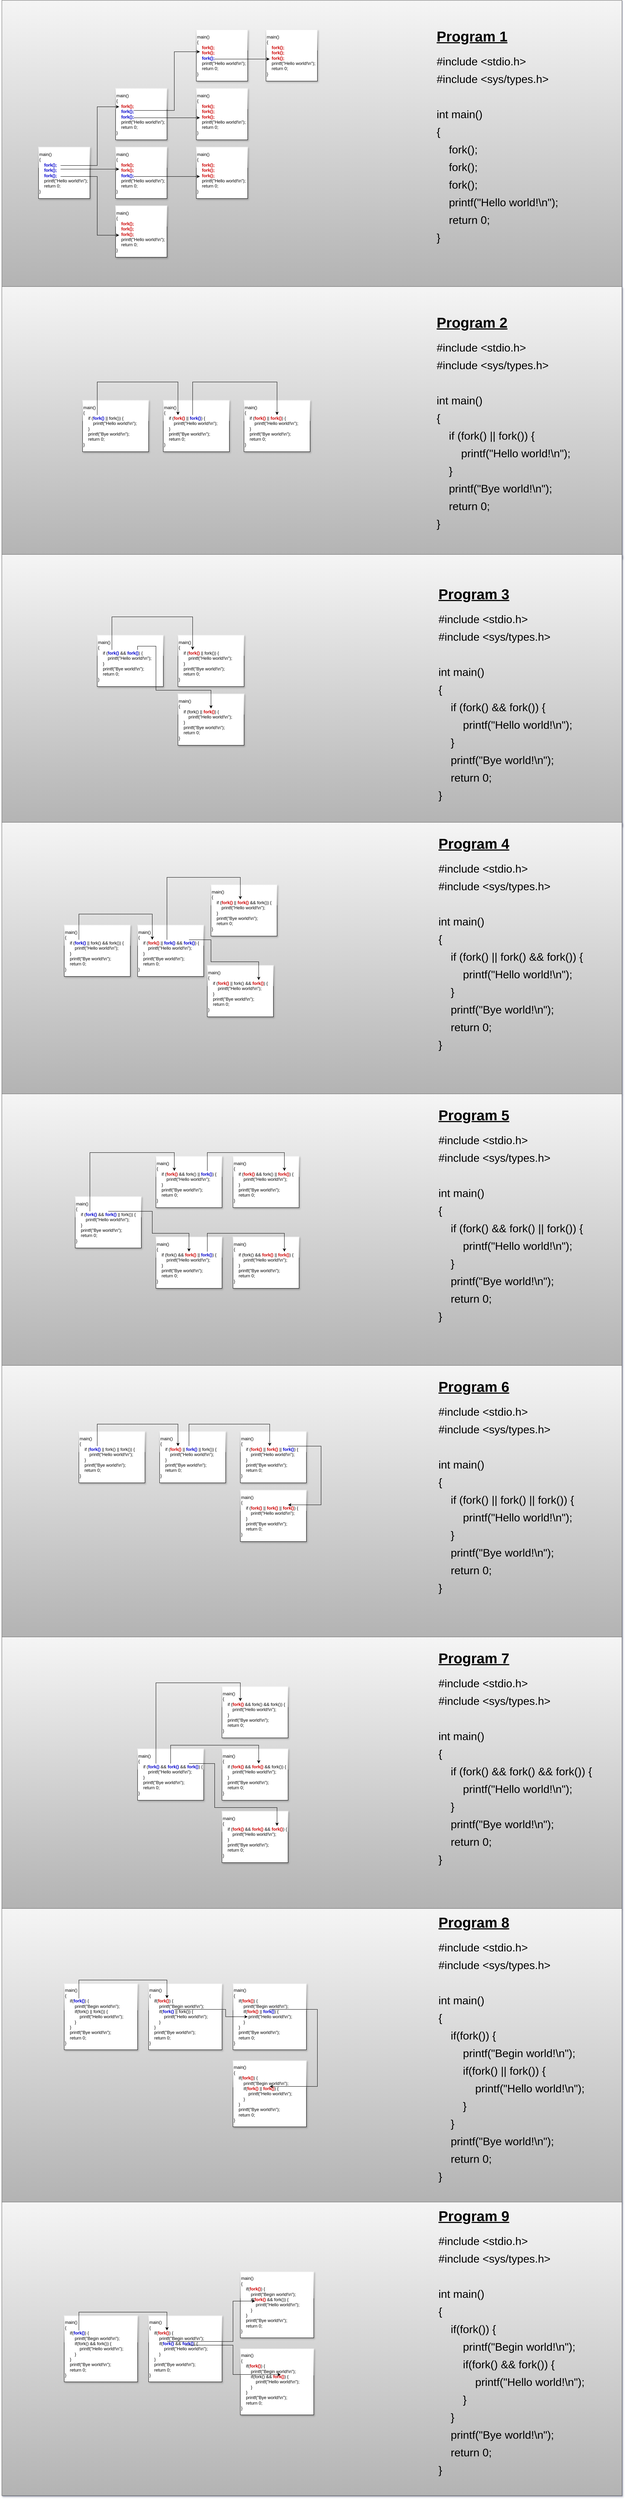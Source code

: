 <mxfile version="21.2.9" type="github">
  <diagram name="fork1" id="n-T6Z2SwB9WFmexpbQXP">
    <mxGraphModel dx="1956" dy="4384" grid="1" gridSize="10" guides="1" tooltips="1" connect="1" arrows="1" fold="1" page="1" pageScale="1" pageWidth="1700" pageHeight="1100" math="0" shadow="1">
      <root>
        <mxCell id="0" />
        <mxCell id="1" parent="0" />
        <mxCell id="_hOwi2jFLmL-xiZk49cl-2" value="" style="rounded=0;whiteSpace=wrap;html=1;fillColor=#f5f5f5;gradientColor=#b3b3b3;strokeColor=#666666;" vertex="1" parent="1">
          <mxGeometry y="-3300" width="1690" height="780" as="geometry" />
        </mxCell>
        <mxCell id="_hOwi2jFLmL-xiZk49cl-19" value="&lt;div&gt;main()&lt;/div&gt;&lt;div&gt;{&lt;/div&gt;&lt;div&gt;&amp;nbsp; &amp;nbsp; &lt;b&gt;&lt;font color=&quot;#0000cc&quot;&gt;fork();&lt;/font&gt;&lt;/b&gt;&lt;/div&gt;&lt;div&gt;&amp;nbsp; &amp;nbsp; &lt;b&gt;&lt;font color=&quot;#0000cc&quot;&gt;fork();&lt;/font&gt;&lt;/b&gt;&lt;/div&gt;&lt;div&gt;&lt;b&gt;&lt;font color=&quot;#0000cc&quot;&gt;&amp;nbsp; &amp;nbsp; fork();&lt;/font&gt;&lt;/b&gt;&lt;/div&gt;&lt;div&gt;&amp;nbsp; &amp;nbsp; printf(&quot;Hello world!\n&quot;);&lt;/div&gt;&lt;div&gt;&amp;nbsp; &amp;nbsp; return 0;&lt;/div&gt;&lt;div&gt;}&lt;/div&gt;" style="rounded=0;whiteSpace=wrap;html=1;align=left;labelBackgroundColor=none;glass=1;shadow=1;" vertex="1" parent="1">
          <mxGeometry x="100" y="-2900" width="140" height="140" as="geometry" />
        </mxCell>
        <mxCell id="_hOwi2jFLmL-xiZk49cl-20" value="&lt;div&gt;main()&lt;/div&gt;&lt;div&gt;{&lt;/div&gt;&lt;div&gt;&amp;nbsp; &amp;nbsp; &lt;b&gt;&lt;font color=&quot;#cc0000&quot;&gt;fork();&lt;/font&gt;&lt;/b&gt;&lt;/div&gt;&lt;div&gt;&amp;nbsp; &amp;nbsp; &lt;font color=&quot;#0000cc&quot;&gt;&lt;b&gt;fork();&lt;/b&gt;&lt;/font&gt;&lt;/div&gt;&lt;div&gt;&lt;font color=&quot;#0000cc&quot;&gt;&lt;b&gt;&amp;nbsp; &amp;nbsp; fork();&lt;/b&gt;&lt;/font&gt;&lt;/div&gt;&lt;div&gt;&amp;nbsp; &amp;nbsp; printf(&quot;Hello world!\n&quot;);&lt;/div&gt;&lt;div&gt;&amp;nbsp; &amp;nbsp; return 0;&lt;/div&gt;&lt;div&gt;}&lt;/div&gt;" style="rounded=0;whiteSpace=wrap;html=1;align=left;labelBackgroundColor=none;glass=1;shadow=1;" vertex="1" parent="1">
          <mxGeometry x="310" y="-3060" width="140" height="140" as="geometry" />
        </mxCell>
        <mxCell id="_hOwi2jFLmL-xiZk49cl-21" value="&lt;div&gt;main()&lt;/div&gt;&lt;div&gt;{&lt;/div&gt;&lt;div&gt;&amp;nbsp; &amp;nbsp; &lt;b&gt;&lt;font color=&quot;#cc0000&quot;&gt;fork();&lt;/font&gt;&lt;/b&gt;&lt;/div&gt;&lt;div&gt;&amp;nbsp; &amp;nbsp; &lt;font color=&quot;#cc0000&quot;&gt;&lt;b&gt;fork();&lt;/b&gt;&lt;/font&gt;&lt;/div&gt;&lt;div&gt;&amp;nbsp; &amp;nbsp; &lt;b&gt;&lt;font color=&quot;#0000cc&quot;&gt;fork();&lt;/font&gt;&lt;/b&gt;&lt;/div&gt;&lt;div&gt;&amp;nbsp; &amp;nbsp; printf(&quot;Hello world!\n&quot;);&lt;/div&gt;&lt;div&gt;&amp;nbsp; &amp;nbsp; return 0;&lt;/div&gt;&lt;div&gt;}&lt;/div&gt;" style="rounded=0;whiteSpace=wrap;html=1;align=left;labelBackgroundColor=none;glass=1;shadow=1;" vertex="1" parent="1">
          <mxGeometry x="310" y="-2900" width="140" height="140" as="geometry" />
        </mxCell>
        <mxCell id="_hOwi2jFLmL-xiZk49cl-22" value="&lt;div&gt;main()&lt;/div&gt;&lt;div&gt;{&lt;/div&gt;&lt;div&gt;&amp;nbsp; &amp;nbsp; &lt;b&gt;&lt;font color=&quot;#cc0000&quot;&gt;fork();&lt;/font&gt;&lt;/b&gt;&lt;/div&gt;&lt;div&gt;&lt;font color=&quot;#cc0000&quot;&gt;&lt;b&gt;&amp;nbsp; &amp;nbsp; fork();&lt;/b&gt;&lt;/font&gt;&lt;/div&gt;&lt;div&gt;&lt;font color=&quot;#cc0000&quot;&gt;&lt;b&gt;&amp;nbsp; &amp;nbsp; fork();&lt;/b&gt;&lt;/font&gt;&lt;/div&gt;&lt;div&gt;&amp;nbsp; &amp;nbsp; printf(&quot;Hello world!\n&quot;);&lt;/div&gt;&lt;div&gt;&amp;nbsp; &amp;nbsp; return 0;&lt;/div&gt;&lt;div&gt;}&lt;/div&gt;" style="rounded=0;whiteSpace=wrap;html=1;align=left;labelBackgroundColor=none;glass=1;shadow=1;" vertex="1" parent="1">
          <mxGeometry x="310" y="-2740" width="140" height="140" as="geometry" />
        </mxCell>
        <mxCell id="_hOwi2jFLmL-xiZk49cl-23" value="&lt;div&gt;main()&lt;/div&gt;&lt;div&gt;{&lt;/div&gt;&lt;div&gt;&amp;nbsp; &amp;nbsp; &lt;b&gt;&lt;font color=&quot;#cc0000&quot;&gt;fork();&lt;/font&gt;&lt;/b&gt;&lt;/div&gt;&lt;div&gt;&amp;nbsp; &amp;nbsp; &lt;font color=&quot;#cc0000&quot;&gt;&lt;b&gt;fork();&lt;/b&gt;&lt;/font&gt;&lt;/div&gt;&lt;div&gt;&amp;nbsp; &amp;nbsp; &lt;b&gt;&lt;font color=&quot;#0000cc&quot;&gt;fork();&lt;/font&gt;&lt;/b&gt;&lt;/div&gt;&lt;div&gt;&amp;nbsp; &amp;nbsp; printf(&quot;Hello world!\n&quot;);&lt;/div&gt;&lt;div&gt;&amp;nbsp; &amp;nbsp; return 0;&lt;/div&gt;&lt;div&gt;}&lt;/div&gt;" style="rounded=0;whiteSpace=wrap;html=1;align=left;labelBackgroundColor=none;glass=1;shadow=1;" vertex="1" parent="1">
          <mxGeometry x="530" y="-3220" width="140" height="140" as="geometry" />
        </mxCell>
        <mxCell id="_hOwi2jFLmL-xiZk49cl-24" value="&lt;div&gt;main()&lt;/div&gt;&lt;div&gt;{&lt;/div&gt;&lt;div&gt;&amp;nbsp; &amp;nbsp; &lt;b&gt;&lt;font color=&quot;#cc0000&quot;&gt;fork();&lt;/font&gt;&lt;/b&gt;&lt;/div&gt;&lt;div&gt;&lt;font color=&quot;#cc0000&quot;&gt;&lt;b&gt;&amp;nbsp; &amp;nbsp; fork();&lt;/b&gt;&lt;/font&gt;&lt;/div&gt;&lt;div&gt;&lt;font color=&quot;#cc0000&quot;&gt;&lt;b&gt;&amp;nbsp; &amp;nbsp; fork();&lt;/b&gt;&lt;/font&gt;&lt;/div&gt;&lt;div&gt;&amp;nbsp; &amp;nbsp; printf(&quot;Hello world!\n&quot;);&lt;/div&gt;&lt;div&gt;&amp;nbsp; &amp;nbsp; return 0;&lt;/div&gt;&lt;div&gt;}&lt;/div&gt;" style="rounded=0;whiteSpace=wrap;html=1;align=left;labelBackgroundColor=none;glass=1;shadow=1;" vertex="1" parent="1">
          <mxGeometry x="530" y="-2900" width="140" height="140" as="geometry" />
        </mxCell>
        <mxCell id="_hOwi2jFLmL-xiZk49cl-25" value="&lt;div&gt;main()&lt;/div&gt;&lt;div&gt;{&lt;/div&gt;&lt;div&gt;&amp;nbsp; &amp;nbsp; &lt;b&gt;&lt;font color=&quot;#cc0000&quot;&gt;fork();&lt;/font&gt;&lt;/b&gt;&lt;/div&gt;&lt;div&gt;&lt;font color=&quot;#cc0000&quot;&gt;&lt;b&gt;&amp;nbsp; &amp;nbsp; fork();&lt;/b&gt;&lt;/font&gt;&lt;/div&gt;&lt;div&gt;&lt;font color=&quot;#cc0000&quot;&gt;&lt;b&gt;&amp;nbsp; &amp;nbsp; fork();&lt;/b&gt;&lt;/font&gt;&lt;/div&gt;&lt;div&gt;&amp;nbsp; &amp;nbsp; printf(&quot;Hello world!\n&quot;);&lt;/div&gt;&lt;div&gt;&amp;nbsp; &amp;nbsp; return 0;&lt;/div&gt;&lt;div&gt;}&lt;/div&gt;" style="rounded=0;whiteSpace=wrap;html=1;align=left;labelBackgroundColor=none;glass=1;shadow=1;" vertex="1" parent="1">
          <mxGeometry x="530" y="-3060" width="140" height="140" as="geometry" />
        </mxCell>
        <mxCell id="_hOwi2jFLmL-xiZk49cl-26" value="&lt;div&gt;main()&lt;/div&gt;&lt;div&gt;{&lt;/div&gt;&lt;div&gt;&amp;nbsp; &amp;nbsp; &lt;b&gt;&lt;font color=&quot;#cc0000&quot;&gt;fork();&lt;/font&gt;&lt;/b&gt;&lt;/div&gt;&lt;div&gt;&lt;font color=&quot;#cc0000&quot;&gt;&lt;b&gt;&amp;nbsp; &amp;nbsp; fork();&lt;/b&gt;&lt;/font&gt;&lt;/div&gt;&lt;div&gt;&lt;font color=&quot;#cc0000&quot;&gt;&lt;b&gt;&amp;nbsp; &amp;nbsp; fork();&lt;/b&gt;&lt;/font&gt;&lt;/div&gt;&lt;div&gt;&amp;nbsp; &amp;nbsp; printf(&quot;Hello world!\n&quot;);&lt;/div&gt;&lt;div&gt;&amp;nbsp; &amp;nbsp; return 0;&lt;/div&gt;&lt;div&gt;}&lt;/div&gt;" style="rounded=0;whiteSpace=wrap;html=1;align=left;labelBackgroundColor=none;glass=1;shadow=1;" vertex="1" parent="1">
          <mxGeometry x="720" y="-3220" width="140" height="140" as="geometry" />
        </mxCell>
        <mxCell id="_hOwi2jFLmL-xiZk49cl-27" value="" style="endArrow=classic;html=1;rounded=0;entryX=0.071;entryY=0.357;entryDx=0;entryDy=0;entryPerimeter=0;labelBackgroundColor=none;fontColor=default;" edge="1" target="_hOwi2jFLmL-xiZk49cl-20" parent="1">
          <mxGeometry width="50" height="50" relative="1" as="geometry">
            <mxPoint x="160" y="-2850" as="sourcePoint" />
            <mxPoint x="280" y="-3030" as="targetPoint" />
            <Array as="points">
              <mxPoint x="220" y="-2850" />
              <mxPoint x="260" y="-2850" />
              <mxPoint x="260" y="-3010" />
            </Array>
          </mxGeometry>
        </mxCell>
        <mxCell id="_hOwi2jFLmL-xiZk49cl-28" value="" style="endArrow=classic;html=1;rounded=0;exitX=0.429;exitY=0.429;exitDx=0;exitDy=0;exitPerimeter=0;entryX=0.071;entryY=0.429;entryDx=0;entryDy=0;entryPerimeter=0;labelBackgroundColor=none;fontColor=default;" edge="1" source="_hOwi2jFLmL-xiZk49cl-19" target="_hOwi2jFLmL-xiZk49cl-21" parent="1">
          <mxGeometry width="50" height="50" relative="1" as="geometry">
            <mxPoint x="460" y="-2840" as="sourcePoint" />
            <mxPoint x="510" y="-2890" as="targetPoint" />
          </mxGeometry>
        </mxCell>
        <mxCell id="_hOwi2jFLmL-xiZk49cl-29" value="" style="endArrow=classic;html=1;rounded=0;exitX=0.429;exitY=0.571;exitDx=0;exitDy=0;exitPerimeter=0;entryX=0.071;entryY=0.571;entryDx=0;entryDy=0;entryPerimeter=0;labelBackgroundColor=none;fontColor=default;" edge="1" source="_hOwi2jFLmL-xiZk49cl-19" target="_hOwi2jFLmL-xiZk49cl-22" parent="1">
          <mxGeometry width="50" height="50" relative="1" as="geometry">
            <mxPoint x="460" y="-2840" as="sourcePoint" />
            <mxPoint x="510" y="-2890" as="targetPoint" />
            <Array as="points">
              <mxPoint x="260" y="-2820" />
              <mxPoint x="260" y="-2660" />
            </Array>
          </mxGeometry>
        </mxCell>
        <mxCell id="_hOwi2jFLmL-xiZk49cl-30" value="" style="endArrow=classic;html=1;rounded=0;entryX=0.071;entryY=0.571;entryDx=0;entryDy=0;entryPerimeter=0;labelBackgroundColor=none;fontColor=default;" edge="1" target="_hOwi2jFLmL-xiZk49cl-24" parent="1">
          <mxGeometry width="50" height="50" relative="1" as="geometry">
            <mxPoint x="360" y="-2820" as="sourcePoint" />
            <mxPoint x="510" y="-2790" as="targetPoint" />
          </mxGeometry>
        </mxCell>
        <mxCell id="_hOwi2jFLmL-xiZk49cl-31" value="" style="endArrow=classic;html=1;rounded=0;exitX=0.357;exitY=0.429;exitDx=0;exitDy=0;exitPerimeter=0;entryX=0.071;entryY=0.429;entryDx=0;entryDy=0;entryPerimeter=0;labelBackgroundColor=none;fontColor=default;" edge="1" source="_hOwi2jFLmL-xiZk49cl-20" target="_hOwi2jFLmL-xiZk49cl-23" parent="1">
          <mxGeometry width="50" height="50" relative="1" as="geometry">
            <mxPoint x="460" y="-3040" as="sourcePoint" />
            <mxPoint x="510" y="-3090" as="targetPoint" />
            <Array as="points">
              <mxPoint x="470" y="-3000" />
              <mxPoint x="470" y="-3160" />
            </Array>
          </mxGeometry>
        </mxCell>
        <mxCell id="_hOwi2jFLmL-xiZk49cl-32" value="" style="endArrow=classic;html=1;rounded=0;exitX=0.357;exitY=0.571;exitDx=0;exitDy=0;exitPerimeter=0;entryX=0.071;entryY=0.571;entryDx=0;entryDy=0;entryPerimeter=0;labelBackgroundColor=none;fontColor=default;" edge="1" source="_hOwi2jFLmL-xiZk49cl-20" target="_hOwi2jFLmL-xiZk49cl-25" parent="1">
          <mxGeometry width="50" height="50" relative="1" as="geometry">
            <mxPoint x="460" y="-3040" as="sourcePoint" />
            <mxPoint x="510" y="-3090" as="targetPoint" />
          </mxGeometry>
        </mxCell>
        <mxCell id="_hOwi2jFLmL-xiZk49cl-33" value="" style="endArrow=classic;html=1;rounded=0;entryX=0.071;entryY=0.571;entryDx=0;entryDy=0;entryPerimeter=0;labelBackgroundColor=none;fontColor=default;" edge="1" target="_hOwi2jFLmL-xiZk49cl-26" parent="1">
          <mxGeometry width="50" height="50" relative="1" as="geometry">
            <mxPoint x="580" y="-3140" as="sourcePoint" />
            <mxPoint x="630" y="-3190" as="targetPoint" />
          </mxGeometry>
        </mxCell>
        <mxCell id="_hOwi2jFLmL-xiZk49cl-34" value="&lt;h1 style=&quot;font-size: 39px;&quot;&gt;&lt;u&gt;Program 1&lt;/u&gt;&lt;/h1&gt;&lt;p&gt;&lt;font style=&quot;font-size: 30px;&quot;&gt;#include &amp;lt;stdio.h&amp;gt;&lt;/font&gt;&lt;/p&gt;&lt;p&gt;&lt;span style=&quot;background-color: initial; font-size: 30px;&quot;&gt;#include &amp;lt;sys/types.h&amp;gt;&lt;/span&gt;&lt;/p&gt;&lt;p&gt;&lt;span style=&quot;font-size: 30px;&quot;&gt;&lt;br&gt;&lt;/span&gt;&lt;/p&gt;&lt;p&gt;&lt;span style=&quot;font-size: 30px;&quot;&gt;int main()&lt;/span&gt;&lt;/p&gt;&lt;p&gt;&lt;span style=&quot;font-size: 30px;&quot;&gt;{&lt;/span&gt;&lt;/p&gt;&lt;p&gt;&lt;span style=&quot;font-size: 30px;&quot;&gt;&amp;nbsp; &amp;nbsp; fork();&lt;/span&gt;&lt;/p&gt;&lt;p&gt;&lt;span style=&quot;font-size: 30px;&quot;&gt;&amp;nbsp; &amp;nbsp; fork();&lt;/span&gt;&lt;/p&gt;&lt;p&gt;&lt;span style=&quot;font-size: 30px;&quot;&gt;&amp;nbsp; &amp;nbsp; fork();&lt;/span&gt;&lt;/p&gt;&lt;p&gt;&lt;span style=&quot;font-size: 30px;&quot;&gt;&amp;nbsp; &amp;nbsp; printf(&quot;Hello world!\n&quot;);&lt;/span&gt;&lt;/p&gt;&lt;p&gt;&lt;span style=&quot;font-size: 30px;&quot;&gt;&amp;nbsp; &amp;nbsp; return 0;&lt;/span&gt;&lt;/p&gt;&lt;p&gt;&lt;span style=&quot;font-size: 30px;&quot;&gt;}&lt;/span&gt;&lt;/p&gt;" style="text;html=1;strokeColor=none;fillColor=none;spacing=5;spacingTop=-20;whiteSpace=wrap;overflow=hidden;rounded=0;" vertex="1" parent="1">
          <mxGeometry x="1180" y="-3240" width="420" height="700" as="geometry" />
        </mxCell>
        <mxCell id="_hOwi2jFLmL-xiZk49cl-35" value="" style="rounded=0;whiteSpace=wrap;html=1;fillColor=#f5f5f5;strokeColor=#666666;glass=0;shadow=1;gradientColor=#b3b3b3;" vertex="1" parent="1">
          <mxGeometry y="-2520" width="1690" height="740" as="geometry" />
        </mxCell>
        <mxCell id="_hOwi2jFLmL-xiZk49cl-51" value="&lt;h1 style=&quot;font-size: 39px;&quot;&gt;&lt;u&gt;Program 2&lt;/u&gt;&lt;/h1&gt;&lt;p&gt;&lt;font style=&quot;font-size: 30px;&quot;&gt;#include &amp;lt;stdio.h&amp;gt;&lt;/font&gt;&lt;/p&gt;&lt;p&gt;&lt;span style=&quot;background-color: initial; font-size: 30px;&quot;&gt;#include &amp;lt;sys/types.h&amp;gt;&lt;/span&gt;&lt;/p&gt;&lt;p&gt;&lt;span style=&quot;font-size: 30px;&quot;&gt;&lt;br&gt;&lt;/span&gt;&lt;/p&gt;&lt;p&gt;&lt;span style=&quot;font-size: 30px;&quot;&gt;int main()&lt;/span&gt;&lt;/p&gt;&lt;p&gt;&lt;span style=&quot;font-size: 30px;&quot;&gt;{&lt;/span&gt;&lt;/p&gt;&lt;p&gt;&lt;span style=&quot;font-size: 30px;&quot;&gt;&amp;nbsp; &amp;nbsp;&amp;nbsp;&lt;/span&gt;&lt;font style=&quot;font-size: 30px;&quot;&gt;if (fork() || fork()) {&lt;/font&gt;&lt;/p&gt;&lt;p&gt;&lt;span style=&quot;font-size: 30px;&quot;&gt;&amp;nbsp; &amp;nbsp; &amp;nbsp; &amp;nbsp; printf(&quot;Hello world!\n&quot;);&lt;/span&gt;&lt;/p&gt;&lt;p&gt;&lt;span style=&quot;font-size: 30px;&quot;&gt;&amp;nbsp; &amp;nbsp; }&lt;/span&gt;&lt;/p&gt;&lt;p&gt;&lt;span style=&quot;font-size: 30px;&quot;&gt;&amp;nbsp; &amp;nbsp; printf(&quot;Bye world!\n&quot;);&lt;/span&gt;&lt;/p&gt;&lt;p&gt;&lt;span style=&quot;font-size: 30px;&quot;&gt;&amp;nbsp; &amp;nbsp; return 0;&lt;/span&gt;&lt;/p&gt;&lt;p&gt;&lt;span style=&quot;font-size: 30px;&quot;&gt;}&lt;/span&gt;&lt;/p&gt;" style="text;html=1;strokeColor=none;fillColor=none;spacing=5;spacingTop=-20;whiteSpace=wrap;overflow=hidden;rounded=0;" vertex="1" parent="1">
          <mxGeometry x="1180" y="-2460" width="420" height="700" as="geometry" />
        </mxCell>
        <mxCell id="AfsoYC_I6ct6XfzKFGbZ-1" value="&lt;div&gt;main()&lt;/div&gt;&lt;div&gt;{&lt;/div&gt;&lt;div&gt;&amp;nbsp; &amp;nbsp; if (&lt;b&gt;&lt;font color=&quot;#0000cc&quot;&gt;fork&lt;/font&gt;&lt;/b&gt;&lt;font color=&quot;#0000cc&quot;&gt;&lt;b&gt;()&lt;/b&gt;&lt;/font&gt; || fork()) {&lt;/div&gt;&lt;div&gt;&amp;nbsp; &amp;nbsp; &amp;nbsp; &amp;nbsp; printf(&quot;Hello world!\n&quot;);&lt;/div&gt;&lt;div&gt;&amp;nbsp; &amp;nbsp; }&lt;/div&gt;&lt;div&gt;&amp;nbsp; &amp;nbsp; printf(&quot;Bye world!\n&quot;);&lt;/div&gt;&lt;div&gt;&amp;nbsp; &amp;nbsp; return 0;&lt;/div&gt;&lt;div&gt;}&lt;/div&gt;" style="rounded=0;whiteSpace=wrap;html=1;align=left;labelBackgroundColor=none;shadow=1;glass=1;" vertex="1" parent="1">
          <mxGeometry x="220" y="-2210" width="180" height="140" as="geometry" />
        </mxCell>
        <mxCell id="AfsoYC_I6ct6XfzKFGbZ-2" value="&lt;div&gt;main()&lt;/div&gt;&lt;div&gt;{&lt;/div&gt;&lt;div&gt;&amp;nbsp; &amp;nbsp; if (&lt;font color=&quot;#cc0000&quot;&gt;&lt;b&gt;fork&lt;/b&gt;&lt;b style=&quot;&quot;&gt;()&lt;/b&gt;&lt;/font&gt; || &lt;b&gt;&lt;font color=&quot;#0000cc&quot;&gt;fork()&lt;/font&gt;&lt;/b&gt;) {&lt;/div&gt;&lt;div&gt;&amp;nbsp; &amp;nbsp; &amp;nbsp; &amp;nbsp; printf(&quot;Hello world!\n&quot;);&lt;/div&gt;&lt;div&gt;&amp;nbsp; &amp;nbsp; }&lt;/div&gt;&lt;div&gt;&amp;nbsp; &amp;nbsp; printf(&quot;Bye world!\n&quot;);&lt;/div&gt;&lt;div&gt;&amp;nbsp; &amp;nbsp; return 0;&lt;/div&gt;&lt;div&gt;}&lt;/div&gt;" style="rounded=0;whiteSpace=wrap;html=1;align=left;labelBackgroundColor=none;shadow=1;glass=1;" vertex="1" parent="1">
          <mxGeometry x="440" y="-2210" width="180" height="140" as="geometry" />
        </mxCell>
        <mxCell id="AfsoYC_I6ct6XfzKFGbZ-3" value="&lt;div&gt;main()&lt;/div&gt;&lt;div&gt;{&lt;/div&gt;&lt;div&gt;&amp;nbsp; &amp;nbsp; if (&lt;font color=&quot;#cc0000&quot;&gt;&lt;b&gt;fork&lt;/b&gt;&lt;b style=&quot;&quot;&gt;()&lt;/b&gt;&lt;/font&gt; || &lt;b&gt;&lt;font color=&quot;#cc0000&quot;&gt;fork()&lt;/font&gt;&lt;/b&gt;) {&lt;/div&gt;&lt;div&gt;&amp;nbsp; &amp;nbsp; &amp;nbsp; &amp;nbsp; printf(&quot;Hello world!\n&quot;);&lt;/div&gt;&lt;div&gt;&amp;nbsp; &amp;nbsp; }&lt;/div&gt;&lt;div&gt;&amp;nbsp; &amp;nbsp; printf(&quot;Bye world!\n&quot;);&lt;/div&gt;&lt;div&gt;&amp;nbsp; &amp;nbsp; return 0;&lt;/div&gt;&lt;div&gt;}&lt;/div&gt;" style="rounded=0;whiteSpace=wrap;html=1;align=left;labelBackgroundColor=none;shadow=1;glass=1;" vertex="1" parent="1">
          <mxGeometry x="660" y="-2210" width="180" height="140" as="geometry" />
        </mxCell>
        <mxCell id="AfsoYC_I6ct6XfzKFGbZ-4" value="" style="endArrow=classic;html=1;rounded=0;entryX=0.222;entryY=0.286;entryDx=0;entryDy=0;entryPerimeter=0;" edge="1" parent="1" target="AfsoYC_I6ct6XfzKFGbZ-2">
          <mxGeometry width="50" height="50" relative="1" as="geometry">
            <mxPoint x="260" y="-2170" as="sourcePoint" />
            <mxPoint x="310" y="-2220" as="targetPoint" />
            <Array as="points">
              <mxPoint x="260" y="-2260" />
              <mxPoint x="480" y="-2260" />
            </Array>
          </mxGeometry>
        </mxCell>
        <mxCell id="AfsoYC_I6ct6XfzKFGbZ-5" value="" style="endArrow=classic;html=1;rounded=0;entryX=0.5;entryY=0.286;entryDx=0;entryDy=0;entryPerimeter=0;" edge="1" parent="1" target="AfsoYC_I6ct6XfzKFGbZ-3">
          <mxGeometry width="50" height="50" relative="1" as="geometry">
            <mxPoint x="520" y="-2170" as="sourcePoint" />
            <mxPoint x="670" y="-2340" as="targetPoint" />
            <Array as="points">
              <mxPoint x="520" y="-2260" />
              <mxPoint x="750" y="-2260" />
            </Array>
          </mxGeometry>
        </mxCell>
        <mxCell id="AfsoYC_I6ct6XfzKFGbZ-7" value="" style="rounded=0;whiteSpace=wrap;html=1;fillColor=#f5f5f5;strokeColor=#666666;glass=0;shadow=1;gradientColor=#b3b3b3;" vertex="1" parent="1">
          <mxGeometry y="-1790" width="1690" height="740" as="geometry" />
        </mxCell>
        <mxCell id="AfsoYC_I6ct6XfzKFGbZ-8" value="&lt;h1 style=&quot;font-size: 39px;&quot;&gt;&lt;u&gt;Program 3&lt;/u&gt;&lt;/h1&gt;&lt;p&gt;&lt;font style=&quot;font-size: 30px;&quot;&gt;#include &amp;lt;stdio.h&amp;gt;&lt;/font&gt;&lt;/p&gt;&lt;p&gt;&lt;span style=&quot;background-color: initial; font-size: 30px;&quot;&gt;#include &amp;lt;sys/types.h&amp;gt;&lt;/span&gt;&lt;/p&gt;&lt;p&gt;&lt;span style=&quot;font-size: 30px;&quot;&gt;&lt;br&gt;&lt;/span&gt;&lt;/p&gt;&lt;p&gt;&lt;span style=&quot;font-size: 30px;&quot;&gt;int main()&lt;/span&gt;&lt;/p&gt;&lt;p&gt;&lt;span style=&quot;font-size: 30px;&quot;&gt;{&lt;/span&gt;&lt;/p&gt;&lt;p&gt;&lt;span style=&quot;font-size: 30px;&quot;&gt;&amp;nbsp; &amp;nbsp;&amp;nbsp;&lt;/span&gt;&lt;font style=&quot;font-size: 30px;&quot;&gt;i&lt;/font&gt;&lt;font style=&quot;font-size: 30px;&quot;&gt;f (fork() &amp;amp;&amp;amp; fork()) {&lt;/font&gt;&lt;/p&gt;&lt;p&gt;&lt;span style=&quot;font-size: 30px;&quot;&gt;&amp;nbsp; &amp;nbsp; &amp;nbsp; &amp;nbsp; printf(&quot;Hello world!\n&quot;);&lt;/span&gt;&lt;/p&gt;&lt;p&gt;&lt;span style=&quot;font-size: 30px;&quot;&gt;&amp;nbsp; &amp;nbsp; }&lt;/span&gt;&lt;/p&gt;&lt;p&gt;&lt;span style=&quot;font-size: 30px;&quot;&gt;&amp;nbsp; &amp;nbsp; printf(&quot;Bye world!\n&quot;);&lt;/span&gt;&lt;/p&gt;&lt;p&gt;&lt;span style=&quot;font-size: 30px;&quot;&gt;&amp;nbsp; &amp;nbsp; return 0;&lt;/span&gt;&lt;/p&gt;&lt;p&gt;&lt;span style=&quot;font-size: 30px;&quot;&gt;}&lt;/span&gt;&lt;/p&gt;" style="text;html=1;strokeColor=none;fillColor=none;spacing=5;spacingTop=-20;whiteSpace=wrap;overflow=hidden;rounded=0;" vertex="1" parent="1">
          <mxGeometry x="1185" y="-1720" width="420" height="700" as="geometry" />
        </mxCell>
        <mxCell id="D9pswoj5GID19S1d8rHs-1" value="&lt;div&gt;main()&lt;/div&gt;&lt;div&gt;{&lt;/div&gt;&lt;div&gt;&amp;nbsp; &amp;nbsp; if (&lt;b&gt;&lt;font color=&quot;#0000cc&quot;&gt;fork&lt;/font&gt;&lt;/b&gt;&lt;font color=&quot;#0000cc&quot;&gt;&lt;b&gt;()&lt;/b&gt;&lt;/font&gt;&amp;nbsp;&amp;amp;&amp;amp; &lt;b&gt;&lt;font color=&quot;#0000cc&quot;&gt;fork()&lt;/font&gt;&lt;/b&gt;) {&lt;/div&gt;&lt;div&gt;&amp;nbsp; &amp;nbsp; &amp;nbsp; &amp;nbsp; printf(&quot;Hello world!\n&quot;);&lt;/div&gt;&lt;div&gt;&amp;nbsp; &amp;nbsp; }&lt;/div&gt;&lt;div&gt;&amp;nbsp; &amp;nbsp; printf(&quot;Bye world!\n&quot;);&lt;/div&gt;&lt;div&gt;&amp;nbsp; &amp;nbsp; return 0;&lt;/div&gt;&lt;div&gt;}&lt;/div&gt;" style="rounded=0;whiteSpace=wrap;html=1;align=left;labelBackgroundColor=none;shadow=1;glass=1;" vertex="1" parent="1">
          <mxGeometry x="260" y="-1570" width="180" height="140" as="geometry" />
        </mxCell>
        <mxCell id="D9pswoj5GID19S1d8rHs-2" value="&lt;div&gt;main()&lt;/div&gt;&lt;div&gt;{&lt;/div&gt;&lt;div&gt;&amp;nbsp; &amp;nbsp; if (&lt;font color=&quot;#cc0000&quot;&gt;&lt;b&gt;fork&lt;/b&gt;&lt;b style=&quot;&quot;&gt;()&lt;/b&gt;&lt;/font&gt; || fork()) {&lt;/div&gt;&lt;div&gt;&amp;nbsp; &amp;nbsp; &amp;nbsp; &amp;nbsp; printf(&quot;Hello world!\n&quot;);&lt;/div&gt;&lt;div&gt;&amp;nbsp; &amp;nbsp; }&lt;/div&gt;&lt;div&gt;&amp;nbsp; &amp;nbsp; printf(&quot;Bye world!\n&quot;);&lt;/div&gt;&lt;div&gt;&amp;nbsp; &amp;nbsp; return 0;&lt;/div&gt;&lt;div&gt;}&lt;/div&gt;" style="rounded=0;whiteSpace=wrap;html=1;align=left;labelBackgroundColor=none;shadow=1;glass=1;" vertex="1" parent="1">
          <mxGeometry x="480" y="-1570" width="180" height="140" as="geometry" />
        </mxCell>
        <mxCell id="D9pswoj5GID19S1d8rHs-3" value="&lt;div&gt;main()&lt;/div&gt;&lt;div&gt;{&lt;/div&gt;&lt;div&gt;&amp;nbsp; &amp;nbsp; if (fork() || &lt;b&gt;&lt;font color=&quot;#cc0000&quot;&gt;fork()&lt;/font&gt;&lt;/b&gt;) {&lt;/div&gt;&lt;div&gt;&amp;nbsp; &amp;nbsp; &amp;nbsp; &amp;nbsp; printf(&quot;Hello world!\n&quot;);&lt;/div&gt;&lt;div&gt;&amp;nbsp; &amp;nbsp; }&lt;/div&gt;&lt;div&gt;&amp;nbsp; &amp;nbsp; printf(&quot;Bye world!\n&quot;);&lt;/div&gt;&lt;div&gt;&amp;nbsp; &amp;nbsp; return 0;&lt;/div&gt;&lt;div&gt;}&lt;/div&gt;" style="rounded=0;whiteSpace=wrap;html=1;align=left;labelBackgroundColor=none;shadow=1;glass=1;" vertex="1" parent="1">
          <mxGeometry x="480" y="-1410" width="180" height="140" as="geometry" />
        </mxCell>
        <mxCell id="D9pswoj5GID19S1d8rHs-4" value="" style="endArrow=classic;html=1;rounded=0;entryX=0.222;entryY=0.286;entryDx=0;entryDy=0;entryPerimeter=0;" edge="1" parent="1" target="D9pswoj5GID19S1d8rHs-2">
          <mxGeometry width="50" height="50" relative="1" as="geometry">
            <mxPoint x="300" y="-1530" as="sourcePoint" />
            <mxPoint x="350" y="-1580" as="targetPoint" />
            <Array as="points">
              <mxPoint x="300" y="-1620" />
              <mxPoint x="520" y="-1620" />
            </Array>
          </mxGeometry>
        </mxCell>
        <mxCell id="D9pswoj5GID19S1d8rHs-5" value="" style="endArrow=classic;html=1;rounded=0;entryX=0.5;entryY=0.286;entryDx=0;entryDy=0;entryPerimeter=0;exitX=0.611;exitY=0.286;exitDx=0;exitDy=0;exitPerimeter=0;" edge="1" parent="1" source="D9pswoj5GID19S1d8rHs-1" target="D9pswoj5GID19S1d8rHs-3">
          <mxGeometry width="50" height="50" relative="1" as="geometry">
            <mxPoint x="560" y="-1530" as="sourcePoint" />
            <mxPoint x="710" y="-1700" as="targetPoint" />
            <Array as="points">
              <mxPoint x="370" y="-1540" />
              <mxPoint x="420" y="-1540" />
              <mxPoint x="420" y="-1420" />
              <mxPoint x="570" y="-1420" />
            </Array>
          </mxGeometry>
        </mxCell>
        <mxCell id="D9pswoj5GID19S1d8rHs-6" value="" style="rounded=0;whiteSpace=wrap;html=1;fillColor=#f5f5f5;strokeColor=#666666;glass=0;shadow=1;gradientColor=#b3b3b3;" vertex="1" parent="1">
          <mxGeometry y="-1060" width="1690" height="740" as="geometry" />
        </mxCell>
        <mxCell id="cRYU8FFeSn8MCy32bVAA-18" value="&lt;h1 style=&quot;font-size: 39px;&quot;&gt;&lt;u&gt;Program 4&lt;/u&gt;&lt;/h1&gt;&lt;p&gt;&lt;font style=&quot;font-size: 30px;&quot;&gt;#include &amp;lt;stdio.h&amp;gt;&lt;/font&gt;&lt;/p&gt;&lt;p&gt;&lt;span style=&quot;background-color: initial; font-size: 30px;&quot;&gt;#include &amp;lt;sys/types.h&amp;gt;&lt;/span&gt;&lt;/p&gt;&lt;p&gt;&lt;span style=&quot;font-size: 30px;&quot;&gt;&lt;br&gt;&lt;/span&gt;&lt;/p&gt;&lt;p&gt;&lt;span style=&quot;font-size: 30px;&quot;&gt;int main()&lt;/span&gt;&lt;/p&gt;&lt;p&gt;&lt;span style=&quot;font-size: 30px;&quot;&gt;{&lt;/span&gt;&lt;/p&gt;&lt;p&gt;&lt;span style=&quot;font-size: 30px;&quot;&gt;&amp;nbsp; &amp;nbsp;&amp;nbsp;&lt;/span&gt;&lt;font style=&quot;font-size: 30px;&quot;&gt;if (fork() || fork() &amp;amp;&amp;amp; fork()) {&lt;/font&gt;&lt;/p&gt;&lt;p&gt;&lt;span style=&quot;font-size: 30px;&quot;&gt;&amp;nbsp; &amp;nbsp; &amp;nbsp; &amp;nbsp; printf(&quot;Hello world!\n&quot;);&lt;/span&gt;&lt;/p&gt;&lt;p&gt;&lt;span style=&quot;font-size: 30px;&quot;&gt;&amp;nbsp; &amp;nbsp; }&lt;/span&gt;&lt;/p&gt;&lt;p&gt;&lt;span style=&quot;font-size: 30px;&quot;&gt;&amp;nbsp; &amp;nbsp; printf(&quot;Bye world!\n&quot;);&lt;/span&gt;&lt;/p&gt;&lt;p&gt;&lt;span style=&quot;font-size: 30px;&quot;&gt;&amp;nbsp; &amp;nbsp; return 0;&lt;/span&gt;&lt;/p&gt;&lt;p&gt;&lt;span style=&quot;font-size: 30px;&quot;&gt;}&lt;/span&gt;&lt;/p&gt;" style="text;html=1;strokeColor=none;fillColor=none;spacing=5;spacingTop=-20;whiteSpace=wrap;overflow=hidden;rounded=0;" vertex="1" parent="1">
          <mxGeometry x="1185" y="-1040" width="420" height="700" as="geometry" />
        </mxCell>
        <mxCell id="u41uW-t19Xeim7CK96Hh-1" value="&lt;div&gt;main()&lt;/div&gt;&lt;div&gt;{&lt;/div&gt;&lt;div&gt;&amp;nbsp; &amp;nbsp;&amp;nbsp;if (&lt;b&gt;&lt;font color=&quot;#0000cc&quot;&gt;fork()&lt;/font&gt;&lt;/b&gt; || fork() &amp;amp;&amp;amp; fork()) {&lt;/div&gt;&lt;div&gt;&amp;nbsp; &amp;nbsp; &amp;nbsp; &amp;nbsp; printf(&quot;Hello world!\n&quot;);&lt;/div&gt;&lt;div&gt;&amp;nbsp; &amp;nbsp; }&lt;/div&gt;&lt;div&gt;&amp;nbsp; &amp;nbsp; printf(&quot;Bye world!\n&quot;);&lt;/div&gt;&lt;div&gt;&amp;nbsp; &amp;nbsp; return 0;&lt;/div&gt;&lt;div&gt;}&lt;/div&gt;" style="rounded=0;whiteSpace=wrap;html=1;align=left;labelBackgroundColor=none;shadow=1;glass=1;" vertex="1" parent="1">
          <mxGeometry x="170" y="-780" width="180" height="140" as="geometry" />
        </mxCell>
        <mxCell id="u41uW-t19Xeim7CK96Hh-2" value="&lt;div&gt;main()&lt;/div&gt;&lt;div&gt;{&lt;/div&gt;&lt;div&gt;&amp;nbsp; &amp;nbsp;&amp;nbsp;if (&lt;b&gt;&lt;font color=&quot;#cc0000&quot;&gt;fork()&lt;/font&gt;&lt;/b&gt; || &lt;b&gt;&lt;font color=&quot;#0000cc&quot;&gt;fork()&lt;/font&gt;&lt;/b&gt; &amp;amp;&amp;amp; &lt;b&gt;&lt;font color=&quot;#0000cc&quot;&gt;fork()&lt;/font&gt;&lt;/b&gt;) {&lt;/div&gt;&lt;div&gt;&amp;nbsp; &amp;nbsp; &amp;nbsp; &amp;nbsp; printf(&quot;Hello world!\n&quot;);&lt;/div&gt;&lt;div&gt;&amp;nbsp; &amp;nbsp; }&lt;/div&gt;&lt;div&gt;&amp;nbsp; &amp;nbsp; printf(&quot;Bye world!\n&quot;);&lt;/div&gt;&lt;div&gt;&amp;nbsp; &amp;nbsp; return 0;&lt;/div&gt;&lt;div&gt;}&lt;/div&gt;" style="rounded=0;whiteSpace=wrap;html=1;align=left;labelBackgroundColor=none;shadow=1;glass=1;" vertex="1" parent="1">
          <mxGeometry x="370" y="-780" width="180" height="140" as="geometry" />
        </mxCell>
        <mxCell id="u41uW-t19Xeim7CK96Hh-3" value="&lt;div&gt;main()&lt;/div&gt;&lt;div&gt;{&lt;/div&gt;&lt;div&gt;&amp;nbsp; &amp;nbsp;&amp;nbsp;if (&lt;b&gt;&lt;font color=&quot;#cc0000&quot;&gt;fork()&lt;/font&gt;&lt;/b&gt; || &lt;b&gt;&lt;font color=&quot;#cc0000&quot;&gt;fork()&lt;/font&gt;&lt;/b&gt; &amp;amp;&amp;amp; fork()) {&lt;/div&gt;&lt;div&gt;&amp;nbsp; &amp;nbsp; &amp;nbsp; &amp;nbsp; printf(&quot;Hello world!\n&quot;);&lt;/div&gt;&lt;div&gt;&amp;nbsp; &amp;nbsp; }&lt;/div&gt;&lt;div&gt;&amp;nbsp; &amp;nbsp; printf(&quot;Bye world!\n&quot;);&lt;/div&gt;&lt;div&gt;&amp;nbsp; &amp;nbsp; return 0;&lt;/div&gt;&lt;div&gt;}&lt;/div&gt;" style="rounded=0;whiteSpace=wrap;html=1;align=left;labelBackgroundColor=none;shadow=1;glass=1;" vertex="1" parent="1">
          <mxGeometry x="570" y="-890" width="180" height="140" as="geometry" />
        </mxCell>
        <mxCell id="u41uW-t19Xeim7CK96Hh-4" value="&lt;div&gt;main()&lt;/div&gt;&lt;div&gt;{&lt;/div&gt;&lt;div&gt;&amp;nbsp; &amp;nbsp;&amp;nbsp;if (&lt;b&gt;&lt;font color=&quot;#cc0000&quot;&gt;fork()&lt;/font&gt;&lt;/b&gt; || fork() &amp;amp;&amp;amp; &lt;b&gt;&lt;font color=&quot;#cc0000&quot;&gt;fork()&lt;/font&gt;&lt;/b&gt;) {&lt;/div&gt;&lt;div&gt;&amp;nbsp; &amp;nbsp; &amp;nbsp; &amp;nbsp; printf(&quot;Hello world!\n&quot;);&lt;/div&gt;&lt;div&gt;&amp;nbsp; &amp;nbsp; }&lt;/div&gt;&lt;div&gt;&amp;nbsp; &amp;nbsp; printf(&quot;Bye world!\n&quot;);&lt;/div&gt;&lt;div&gt;&amp;nbsp; &amp;nbsp; return 0;&lt;/div&gt;&lt;div&gt;}&lt;/div&gt;" style="rounded=0;whiteSpace=wrap;html=1;align=left;labelBackgroundColor=none;shadow=1;glass=1;" vertex="1" parent="1">
          <mxGeometry x="560" y="-670" width="180" height="140" as="geometry" />
        </mxCell>
        <mxCell id="u41uW-t19Xeim7CK96Hh-5" value="" style="endArrow=classic;html=1;rounded=0;entryX=0.222;entryY=0.286;entryDx=0;entryDy=0;entryPerimeter=0;" edge="1" parent="1" target="u41uW-t19Xeim7CK96Hh-2">
          <mxGeometry width="50" height="50" relative="1" as="geometry">
            <mxPoint x="210" y="-740" as="sourcePoint" />
            <mxPoint x="260" y="-790" as="targetPoint" />
            <Array as="points">
              <mxPoint x="210" y="-810" />
              <mxPoint x="410" y="-810" />
            </Array>
          </mxGeometry>
        </mxCell>
        <mxCell id="u41uW-t19Xeim7CK96Hh-6" value="" style="endArrow=classic;html=1;rounded=0;entryX=0.444;entryY=0.286;entryDx=0;entryDy=0;entryPerimeter=0;" edge="1" parent="1" target="u41uW-t19Xeim7CK96Hh-3">
          <mxGeometry width="50" height="50" relative="1" as="geometry">
            <mxPoint x="450" y="-740" as="sourcePoint" />
            <mxPoint x="500" y="-790" as="targetPoint" />
            <Array as="points">
              <mxPoint x="450" y="-910" />
              <mxPoint x="650" y="-910" />
            </Array>
          </mxGeometry>
        </mxCell>
        <mxCell id="u41uW-t19Xeim7CK96Hh-7" value="" style="endArrow=classic;html=1;rounded=0;entryX=0.778;entryY=0.286;entryDx=0;entryDy=0;entryPerimeter=0;" edge="1" parent="1" target="u41uW-t19Xeim7CK96Hh-4">
          <mxGeometry width="50" height="50" relative="1" as="geometry">
            <mxPoint x="510" y="-740" as="sourcePoint" />
            <mxPoint x="560" y="-790" as="targetPoint" />
            <Array as="points">
              <mxPoint x="570" y="-740" />
              <mxPoint x="570" y="-680" />
              <mxPoint x="700" y="-680" />
            </Array>
          </mxGeometry>
        </mxCell>
        <mxCell id="lvM0FmqbpbgHPclqENI--8" value="" style="rounded=0;whiteSpace=wrap;html=1;fillColor=#f5f5f5;strokeColor=#666666;glass=0;shadow=1;gradientColor=#b3b3b3;" vertex="1" parent="1">
          <mxGeometry y="-320" width="1690" height="740" as="geometry" />
        </mxCell>
        <mxCell id="lvM0FmqbpbgHPclqENI--9" value="&lt;h1 style=&quot;font-size: 39px;&quot;&gt;&lt;u&gt;Program 5&lt;/u&gt;&lt;/h1&gt;&lt;p&gt;&lt;font style=&quot;font-size: 30px;&quot;&gt;#include &amp;lt;stdio.h&amp;gt;&lt;/font&gt;&lt;/p&gt;&lt;p&gt;&lt;span style=&quot;background-color: initial; font-size: 30px;&quot;&gt;#include &amp;lt;sys/types.h&amp;gt;&lt;/span&gt;&lt;/p&gt;&lt;p&gt;&lt;span style=&quot;font-size: 30px;&quot;&gt;&lt;br&gt;&lt;/span&gt;&lt;/p&gt;&lt;p&gt;&lt;span style=&quot;font-size: 30px;&quot;&gt;int main()&lt;/span&gt;&lt;/p&gt;&lt;p&gt;&lt;span style=&quot;font-size: 30px;&quot;&gt;{&lt;/span&gt;&lt;/p&gt;&lt;p&gt;&lt;span style=&quot;font-size: 30px;&quot;&gt;&amp;nbsp; &amp;nbsp;&amp;nbsp;&lt;/span&gt;&lt;font style=&quot;font-size: 30px;&quot;&gt;if (fork() &amp;amp;&amp;amp; fork() || fork()) {&lt;/font&gt;&lt;/p&gt;&lt;p&gt;&lt;span style=&quot;font-size: 30px;&quot;&gt;&amp;nbsp; &amp;nbsp; &amp;nbsp; &amp;nbsp; printf(&quot;Hello world!\n&quot;);&lt;/span&gt;&lt;/p&gt;&lt;p&gt;&lt;span style=&quot;font-size: 30px;&quot;&gt;&amp;nbsp; &amp;nbsp; }&lt;/span&gt;&lt;/p&gt;&lt;p&gt;&lt;span style=&quot;font-size: 30px;&quot;&gt;&amp;nbsp; &amp;nbsp; printf(&quot;Bye world!\n&quot;);&lt;/span&gt;&lt;/p&gt;&lt;p&gt;&lt;span style=&quot;font-size: 30px;&quot;&gt;&amp;nbsp; &amp;nbsp; return 0;&lt;/span&gt;&lt;/p&gt;&lt;p&gt;&lt;span style=&quot;font-size: 30px;&quot;&gt;}&lt;/span&gt;&lt;/p&gt;" style="text;html=1;strokeColor=none;fillColor=none;spacing=5;spacingTop=-20;whiteSpace=wrap;overflow=hidden;rounded=0;" vertex="1" parent="1">
          <mxGeometry x="1185" y="-300" width="420" height="700" as="geometry" />
        </mxCell>
        <mxCell id="lvM0FmqbpbgHPclqENI--24" value="" style="rounded=0;whiteSpace=wrap;html=1;fillColor=#f5f5f5;strokeColor=#666666;glass=0;shadow=1;gradientColor=#b3b3b3;" vertex="1" parent="1">
          <mxGeometry y="420" width="1690" height="740" as="geometry" />
        </mxCell>
        <mxCell id="lvM0FmqbpbgHPclqENI--25" value="&lt;h1 style=&quot;font-size: 39px;&quot;&gt;&lt;u&gt;Program 6&lt;/u&gt;&lt;/h1&gt;&lt;p&gt;&lt;font style=&quot;font-size: 30px;&quot;&gt;#include &amp;lt;stdio.h&amp;gt;&lt;/font&gt;&lt;/p&gt;&lt;p&gt;&lt;span style=&quot;background-color: initial; font-size: 30px;&quot;&gt;#include &amp;lt;sys/types.h&amp;gt;&lt;/span&gt;&lt;/p&gt;&lt;p&gt;&lt;span style=&quot;font-size: 30px;&quot;&gt;&lt;br&gt;&lt;/span&gt;&lt;/p&gt;&lt;p&gt;&lt;span style=&quot;font-size: 30px;&quot;&gt;int main()&lt;/span&gt;&lt;/p&gt;&lt;p&gt;&lt;span style=&quot;font-size: 30px;&quot;&gt;{&lt;/span&gt;&lt;/p&gt;&lt;p&gt;&lt;span style=&quot;font-size: 30px;&quot;&gt;&amp;nbsp; &amp;nbsp;&amp;nbsp;&lt;/span&gt;&lt;font style=&quot;font-size: 30px;&quot;&gt;if (fork() || fork() || fork()) {&lt;/font&gt;&lt;/p&gt;&lt;p&gt;&lt;span style=&quot;font-size: 30px;&quot;&gt;&amp;nbsp; &amp;nbsp; &amp;nbsp; &amp;nbsp; printf(&quot;Hello world!\n&quot;);&lt;/span&gt;&lt;/p&gt;&lt;p&gt;&lt;span style=&quot;font-size: 30px;&quot;&gt;&amp;nbsp; &amp;nbsp; }&lt;/span&gt;&lt;/p&gt;&lt;p&gt;&lt;span style=&quot;font-size: 30px;&quot;&gt;&amp;nbsp; &amp;nbsp; printf(&quot;Bye world!\n&quot;);&lt;/span&gt;&lt;/p&gt;&lt;p&gt;&lt;span style=&quot;font-size: 30px;&quot;&gt;&amp;nbsp; &amp;nbsp; return 0;&lt;/span&gt;&lt;/p&gt;&lt;p&gt;&lt;span style=&quot;font-size: 30px;&quot;&gt;}&lt;/span&gt;&lt;/p&gt;" style="text;html=1;strokeColor=none;fillColor=none;spacing=5;spacingTop=-20;whiteSpace=wrap;overflow=hidden;rounded=0;" vertex="1" parent="1">
          <mxGeometry x="1185" y="440" width="420" height="700" as="geometry" />
        </mxCell>
        <mxCell id="8GJ6wSF5h7fxkznbGFDV-1" value="&lt;div&gt;main()&lt;/div&gt;&lt;div&gt;{&lt;/div&gt;&lt;div&gt;&amp;nbsp; &amp;nbsp;&amp;nbsp;if (&lt;b&gt;&lt;font color=&quot;#0000cc&quot;&gt;fork()&lt;/font&gt;&lt;/b&gt;&amp;nbsp;&amp;amp;&amp;amp; &lt;b&gt;&lt;font color=&quot;#0000cc&quot;&gt;fork()&lt;/font&gt;&lt;/b&gt; || fork()) {&lt;/div&gt;&lt;div&gt;&amp;nbsp; &amp;nbsp; &amp;nbsp; &amp;nbsp; printf(&quot;Hello world!\n&quot;);&lt;/div&gt;&lt;div&gt;&amp;nbsp; &amp;nbsp; }&lt;/div&gt;&lt;div&gt;&amp;nbsp; &amp;nbsp; printf(&quot;Bye world!\n&quot;);&lt;/div&gt;&lt;div&gt;&amp;nbsp; &amp;nbsp; return 0;&lt;/div&gt;&lt;div&gt;}&lt;/div&gt;" style="rounded=0;whiteSpace=wrap;html=1;align=left;labelBackgroundColor=none;shadow=1;glass=1;" vertex="1" parent="1">
          <mxGeometry x="200" y="-40" width="180" height="140" as="geometry" />
        </mxCell>
        <mxCell id="8GJ6wSF5h7fxkznbGFDV-2" value="&lt;div&gt;main()&lt;/div&gt;&lt;div&gt;{&lt;/div&gt;&lt;div&gt;&amp;nbsp; &amp;nbsp;&amp;nbsp;if (&lt;b&gt;&lt;font color=&quot;#cc0000&quot;&gt;fork()&lt;/font&gt;&lt;/b&gt;&amp;nbsp;&amp;amp;&amp;amp; fork() || &lt;b&gt;&lt;font color=&quot;#0000cc&quot;&gt;fork()&lt;/font&gt;&lt;/b&gt;) {&lt;/div&gt;&lt;div&gt;&amp;nbsp; &amp;nbsp; &amp;nbsp; &amp;nbsp; printf(&quot;Hello world!\n&quot;);&lt;/div&gt;&lt;div&gt;&amp;nbsp; &amp;nbsp; }&lt;/div&gt;&lt;div&gt;&amp;nbsp; &amp;nbsp; printf(&quot;Bye world!\n&quot;);&lt;/div&gt;&lt;div&gt;&amp;nbsp; &amp;nbsp; return 0;&lt;/div&gt;&lt;div&gt;}&lt;/div&gt;" style="rounded=0;whiteSpace=wrap;html=1;align=left;labelBackgroundColor=none;shadow=1;glass=1;" vertex="1" parent="1">
          <mxGeometry x="420" y="-150" width="180" height="140" as="geometry" />
        </mxCell>
        <mxCell id="8GJ6wSF5h7fxkznbGFDV-3" value="&lt;div&gt;main()&lt;/div&gt;&lt;div&gt;{&lt;/div&gt;&lt;div&gt;&amp;nbsp; &amp;nbsp;&amp;nbsp;if (fork()&amp;nbsp;&amp;amp;&amp;amp; &lt;b&gt;&lt;font color=&quot;#cc0000&quot;&gt;fork()&lt;/font&gt;&lt;/b&gt; || &lt;b&gt;&lt;font color=&quot;#0000cc&quot;&gt;fork()&lt;/font&gt;&lt;/b&gt;) {&lt;/div&gt;&lt;div&gt;&amp;nbsp; &amp;nbsp; &amp;nbsp; &amp;nbsp; printf(&quot;Hello world!\n&quot;);&lt;/div&gt;&lt;div&gt;&amp;nbsp; &amp;nbsp; }&lt;/div&gt;&lt;div&gt;&amp;nbsp; &amp;nbsp; printf(&quot;Bye world!\n&quot;);&lt;/div&gt;&lt;div&gt;&amp;nbsp; &amp;nbsp; return 0;&lt;/div&gt;&lt;div&gt;}&lt;/div&gt;" style="rounded=0;whiteSpace=wrap;html=1;align=left;labelBackgroundColor=none;shadow=1;glass=1;" vertex="1" parent="1">
          <mxGeometry x="420" y="70" width="180" height="140" as="geometry" />
        </mxCell>
        <mxCell id="8GJ6wSF5h7fxkznbGFDV-4" value="&lt;div&gt;main()&lt;/div&gt;&lt;div&gt;{&lt;/div&gt;&lt;div&gt;&amp;nbsp; &amp;nbsp;&amp;nbsp;if (&lt;b&gt;&lt;font color=&quot;#cc0000&quot;&gt;fork()&lt;/font&gt;&lt;/b&gt;&amp;nbsp;&amp;amp;&amp;amp; fork() || &lt;font color=&quot;#cc0000&quot;&gt;&lt;b&gt;fork()&lt;/b&gt;&lt;/font&gt;) {&lt;/div&gt;&lt;div&gt;&amp;nbsp; &amp;nbsp; &amp;nbsp; &amp;nbsp; printf(&quot;Hello world!\n&quot;);&lt;/div&gt;&lt;div&gt;&amp;nbsp; &amp;nbsp; }&lt;/div&gt;&lt;div&gt;&amp;nbsp; &amp;nbsp; printf(&quot;Bye world!\n&quot;);&lt;/div&gt;&lt;div&gt;&amp;nbsp; &amp;nbsp; return 0;&lt;/div&gt;&lt;div&gt;}&lt;/div&gt;" style="rounded=0;whiteSpace=wrap;html=1;align=left;labelBackgroundColor=none;shadow=1;glass=1;" vertex="1" parent="1">
          <mxGeometry x="630" y="-150" width="180" height="140" as="geometry" />
        </mxCell>
        <mxCell id="8GJ6wSF5h7fxkznbGFDV-5" value="" style="endArrow=classic;html=1;rounded=0;entryX=0.278;entryY=0.286;entryDx=0;entryDy=0;entryPerimeter=0;" edge="1" parent="1" target="8GJ6wSF5h7fxkznbGFDV-2">
          <mxGeometry width="50" height="50" relative="1" as="geometry">
            <mxPoint x="240" as="sourcePoint" />
            <mxPoint x="290" y="-50" as="targetPoint" />
            <Array as="points">
              <mxPoint x="240" y="-160" />
              <mxPoint x="470" y="-160" />
            </Array>
          </mxGeometry>
        </mxCell>
        <mxCell id="8GJ6wSF5h7fxkznbGFDV-6" value="" style="endArrow=classic;html=1;rounded=0;entryX=0.5;entryY=0.286;entryDx=0;entryDy=0;entryPerimeter=0;" edge="1" parent="1" target="8GJ6wSF5h7fxkznbGFDV-3">
          <mxGeometry width="50" height="50" relative="1" as="geometry">
            <mxPoint x="290" as="sourcePoint" />
            <mxPoint x="340" y="-50" as="targetPoint" />
            <Array as="points">
              <mxPoint x="410" />
              <mxPoint x="410" y="60" />
              <mxPoint x="510" y="60" />
            </Array>
          </mxGeometry>
        </mxCell>
        <mxCell id="8GJ6wSF5h7fxkznbGFDV-7" value="" style="endArrow=classic;html=1;rounded=0;entryX=0.778;entryY=0.286;entryDx=0;entryDy=0;entryPerimeter=0;" edge="1" parent="1" target="8GJ6wSF5h7fxkznbGFDV-4">
          <mxGeometry width="50" height="50" relative="1" as="geometry">
            <mxPoint x="560" y="-110" as="sourcePoint" />
            <mxPoint x="610" y="-160" as="targetPoint" />
            <Array as="points">
              <mxPoint x="560" y="-160" />
              <mxPoint x="770" y="-160" />
            </Array>
          </mxGeometry>
        </mxCell>
        <mxCell id="8GJ6wSF5h7fxkznbGFDV-8" value="&lt;div&gt;main()&lt;/div&gt;&lt;div&gt;{&lt;/div&gt;&lt;div&gt;&amp;nbsp; &amp;nbsp;&amp;nbsp;if (fork()&amp;nbsp;&amp;amp;&amp;amp; &lt;font color=&quot;#cc0000&quot;&gt;&lt;b&gt;fork()&lt;/b&gt;&lt;/font&gt; || &lt;font color=&quot;#cc0000&quot;&gt;&lt;b&gt;fork()&lt;/b&gt;&lt;/font&gt;) {&lt;/div&gt;&lt;div&gt;&amp;nbsp; &amp;nbsp; &amp;nbsp; &amp;nbsp; printf(&quot;Hello world!\n&quot;);&lt;/div&gt;&lt;div&gt;&amp;nbsp; &amp;nbsp; }&lt;/div&gt;&lt;div&gt;&amp;nbsp; &amp;nbsp; printf(&quot;Bye world!\n&quot;);&lt;/div&gt;&lt;div&gt;&amp;nbsp; &amp;nbsp; return 0;&lt;/div&gt;&lt;div&gt;}&lt;/div&gt;" style="rounded=0;whiteSpace=wrap;html=1;align=left;labelBackgroundColor=none;shadow=1;glass=1;" vertex="1" parent="1">
          <mxGeometry x="630" y="70" width="180" height="140" as="geometry" />
        </mxCell>
        <mxCell id="8GJ6wSF5h7fxkznbGFDV-9" value="" style="endArrow=classic;html=1;rounded=0;entryX=0.778;entryY=0.286;entryDx=0;entryDy=0;entryPerimeter=0;" edge="1" parent="1" target="8GJ6wSF5h7fxkznbGFDV-8">
          <mxGeometry width="50" height="50" relative="1" as="geometry">
            <mxPoint x="560" y="110" as="sourcePoint" />
            <mxPoint x="610" y="60" as="targetPoint" />
            <Array as="points">
              <mxPoint x="560" y="60" />
              <mxPoint x="770" y="60" />
            </Array>
          </mxGeometry>
        </mxCell>
        <mxCell id="WUCRdK-FmPy7Rmn6JyzC-1" value="&lt;div&gt;main()&lt;/div&gt;&lt;div&gt;{&lt;/div&gt;&lt;div&gt;&amp;nbsp; &amp;nbsp;&amp;nbsp;if (&lt;b&gt;&lt;font color=&quot;#0000cc&quot;&gt;fork()&lt;/font&gt;&lt;/b&gt;&amp;nbsp;||&amp;nbsp;fork() || fork()) {&lt;/div&gt;&lt;div&gt;&amp;nbsp; &amp;nbsp; &amp;nbsp; &amp;nbsp; printf(&quot;Hello world!\n&quot;);&lt;/div&gt;&lt;div&gt;&amp;nbsp; &amp;nbsp; }&lt;/div&gt;&lt;div&gt;&amp;nbsp; &amp;nbsp; printf(&quot;Bye world!\n&quot;);&lt;/div&gt;&lt;div&gt;&amp;nbsp; &amp;nbsp; return 0;&lt;/div&gt;&lt;div&gt;}&lt;/div&gt;" style="rounded=0;whiteSpace=wrap;html=1;align=left;labelBackgroundColor=none;shadow=1;glass=1;" vertex="1" parent="1">
          <mxGeometry x="210" y="600" width="180" height="140" as="geometry" />
        </mxCell>
        <mxCell id="WUCRdK-FmPy7Rmn6JyzC-2" value="&lt;div&gt;main()&lt;/div&gt;&lt;div&gt;{&lt;/div&gt;&lt;div&gt;&amp;nbsp; &amp;nbsp;&amp;nbsp;if (&lt;b&gt;&lt;font color=&quot;#cc0000&quot;&gt;fork()&lt;/font&gt;&lt;/b&gt;&amp;nbsp;||&amp;nbsp;&lt;b&gt;&lt;font color=&quot;#0000cc&quot;&gt;fork()&lt;/font&gt;&lt;/b&gt; || fork()) {&lt;/div&gt;&lt;div&gt;&amp;nbsp; &amp;nbsp; &amp;nbsp; &amp;nbsp; printf(&quot;Hello world!\n&quot;);&lt;/div&gt;&lt;div&gt;&amp;nbsp; &amp;nbsp; }&lt;/div&gt;&lt;div&gt;&amp;nbsp; &amp;nbsp; printf(&quot;Bye world!\n&quot;);&lt;/div&gt;&lt;div&gt;&amp;nbsp; &amp;nbsp; return 0;&lt;/div&gt;&lt;div&gt;}&lt;/div&gt;" style="rounded=0;whiteSpace=wrap;html=1;align=left;labelBackgroundColor=none;shadow=1;glass=1;" vertex="1" parent="1">
          <mxGeometry x="430" y="600" width="180" height="140" as="geometry" />
        </mxCell>
        <mxCell id="WUCRdK-FmPy7Rmn6JyzC-3" value="&lt;div&gt;main()&lt;/div&gt;&lt;div&gt;{&lt;/div&gt;&lt;div&gt;&amp;nbsp; &amp;nbsp;&amp;nbsp;if (&lt;b&gt;&lt;font color=&quot;#cc0000&quot;&gt;fork()&lt;/font&gt;&lt;/b&gt;&amp;nbsp;||&amp;nbsp;&lt;b&gt;&lt;font color=&quot;#cc0000&quot;&gt;fork() &lt;/font&gt;&lt;/b&gt;|| &lt;b&gt;&lt;font color=&quot;#0000cc&quot;&gt;fork()&lt;/font&gt;&lt;/b&gt;) {&lt;/div&gt;&lt;div&gt;&amp;nbsp; &amp;nbsp; &amp;nbsp; &amp;nbsp; printf(&quot;Hello world!\n&quot;);&lt;/div&gt;&lt;div&gt;&amp;nbsp; &amp;nbsp; }&lt;/div&gt;&lt;div&gt;&amp;nbsp; &amp;nbsp; printf(&quot;Bye world!\n&quot;);&lt;/div&gt;&lt;div&gt;&amp;nbsp; &amp;nbsp; return 0;&lt;/div&gt;&lt;div&gt;}&lt;/div&gt;" style="rounded=0;whiteSpace=wrap;html=1;align=left;labelBackgroundColor=none;shadow=1;glass=1;" vertex="1" parent="1">
          <mxGeometry x="650" y="600" width="180" height="140" as="geometry" />
        </mxCell>
        <mxCell id="WUCRdK-FmPy7Rmn6JyzC-4" value="&lt;div&gt;main()&lt;/div&gt;&lt;div&gt;{&lt;/div&gt;&lt;div&gt;&amp;nbsp; &amp;nbsp;&amp;nbsp;if (&lt;b&gt;&lt;font color=&quot;#cc0000&quot;&gt;fork()&lt;/font&gt;&lt;/b&gt;&amp;nbsp;||&amp;nbsp;&lt;b&gt;&lt;font color=&quot;#cc0000&quot;&gt;fork() &lt;/font&gt;&lt;/b&gt;|| &lt;b&gt;&lt;font color=&quot;#cc0000&quot;&gt;fork()&lt;/font&gt;&lt;/b&gt;) {&lt;/div&gt;&lt;div&gt;&amp;nbsp; &amp;nbsp; &amp;nbsp; &amp;nbsp; printf(&quot;Hello world!\n&quot;);&lt;/div&gt;&lt;div&gt;&amp;nbsp; &amp;nbsp; }&lt;/div&gt;&lt;div&gt;&amp;nbsp; &amp;nbsp; printf(&quot;Bye world!\n&quot;);&lt;/div&gt;&lt;div&gt;&amp;nbsp; &amp;nbsp; return 0;&lt;/div&gt;&lt;div&gt;}&lt;/div&gt;" style="rounded=0;whiteSpace=wrap;html=1;align=left;labelBackgroundColor=none;shadow=1;glass=1;" vertex="1" parent="1">
          <mxGeometry x="650" y="760" width="180" height="140" as="geometry" />
        </mxCell>
        <mxCell id="WUCRdK-FmPy7Rmn6JyzC-5" value="" style="endArrow=classic;html=1;rounded=0;entryX=0.278;entryY=0.286;entryDx=0;entryDy=0;entryPerimeter=0;" edge="1" parent="1" target="WUCRdK-FmPy7Rmn6JyzC-2">
          <mxGeometry width="50" height="50" relative="1" as="geometry">
            <mxPoint x="260" y="640" as="sourcePoint" />
            <mxPoint x="300" y="590" as="targetPoint" />
            <Array as="points">
              <mxPoint x="260" y="580" />
              <mxPoint x="480" y="580" />
            </Array>
          </mxGeometry>
        </mxCell>
        <mxCell id="WUCRdK-FmPy7Rmn6JyzC-6" value="" style="endArrow=classic;html=1;rounded=0;entryX=0.444;entryY=0.286;entryDx=0;entryDy=0;entryPerimeter=0;" edge="1" parent="1" target="WUCRdK-FmPy7Rmn6JyzC-3">
          <mxGeometry width="50" height="50" relative="1" as="geometry">
            <mxPoint x="510" y="640" as="sourcePoint" />
            <mxPoint x="560" y="590" as="targetPoint" />
            <Array as="points">
              <mxPoint x="510" y="580" />
              <mxPoint x="730" y="580" />
            </Array>
          </mxGeometry>
        </mxCell>
        <mxCell id="WUCRdK-FmPy7Rmn6JyzC-7" value="" style="endArrow=classic;html=1;rounded=0;entryX=0.722;entryY=0.286;entryDx=0;entryDy=0;entryPerimeter=0;" edge="1" parent="1" target="WUCRdK-FmPy7Rmn6JyzC-4">
          <mxGeometry width="50" height="50" relative="1" as="geometry">
            <mxPoint x="780" y="640" as="sourcePoint" />
            <mxPoint x="830" y="590" as="targetPoint" />
            <Array as="points">
              <mxPoint x="870" y="640" />
              <mxPoint x="870" y="800" />
            </Array>
          </mxGeometry>
        </mxCell>
        <mxCell id="WUCRdK-FmPy7Rmn6JyzC-8" value="" style="rounded=0;whiteSpace=wrap;html=1;fillColor=#f5f5f5;strokeColor=#666666;glass=0;shadow=1;gradientColor=#b3b3b3;" vertex="1" parent="1">
          <mxGeometry y="1160" width="1690" height="740" as="geometry" />
        </mxCell>
        <mxCell id="WUCRdK-FmPy7Rmn6JyzC-9" value="&lt;h1 style=&quot;font-size: 39px;&quot;&gt;&lt;u&gt;Program 7&lt;/u&gt;&lt;/h1&gt;&lt;p&gt;&lt;font style=&quot;font-size: 30px;&quot;&gt;#include &amp;lt;stdio.h&amp;gt;&lt;/font&gt;&lt;/p&gt;&lt;p&gt;&lt;span style=&quot;background-color: initial; font-size: 30px;&quot;&gt;#include &amp;lt;sys/types.h&amp;gt;&lt;/span&gt;&lt;/p&gt;&lt;p&gt;&lt;span style=&quot;font-size: 30px;&quot;&gt;&lt;br&gt;&lt;/span&gt;&lt;/p&gt;&lt;p&gt;&lt;span style=&quot;font-size: 30px;&quot;&gt;int main()&lt;/span&gt;&lt;/p&gt;&lt;p&gt;&lt;span style=&quot;font-size: 30px;&quot;&gt;{&lt;/span&gt;&lt;/p&gt;&lt;p&gt;&lt;span style=&quot;font-size: 30px;&quot;&gt;&amp;nbsp; &amp;nbsp;&amp;nbsp;&lt;/span&gt;&lt;font style=&quot;font-size: 30px;&quot;&gt;if (fork() &amp;amp;&amp;amp; fork() &amp;amp;&amp;amp; fork()) {&lt;/font&gt;&lt;/p&gt;&lt;p&gt;&lt;span style=&quot;font-size: 30px;&quot;&gt;&amp;nbsp; &amp;nbsp; &amp;nbsp; &amp;nbsp; printf(&quot;Hello world!\n&quot;);&lt;/span&gt;&lt;/p&gt;&lt;p&gt;&lt;span style=&quot;font-size: 30px;&quot;&gt;&amp;nbsp; &amp;nbsp; }&lt;/span&gt;&lt;/p&gt;&lt;p&gt;&lt;span style=&quot;font-size: 30px;&quot;&gt;&amp;nbsp; &amp;nbsp; printf(&quot;Bye world!\n&quot;);&lt;/span&gt;&lt;/p&gt;&lt;p&gt;&lt;span style=&quot;font-size: 30px;&quot;&gt;&amp;nbsp; &amp;nbsp; return 0;&lt;/span&gt;&lt;/p&gt;&lt;p&gt;&lt;span style=&quot;font-size: 30px;&quot;&gt;}&lt;/span&gt;&lt;/p&gt;" style="text;html=1;strokeColor=none;fillColor=none;spacing=5;spacingTop=-20;whiteSpace=wrap;overflow=hidden;rounded=0;" vertex="1" parent="1">
          <mxGeometry x="1185" y="1180" width="445" height="700" as="geometry" />
        </mxCell>
        <mxCell id="MQKipoOjQ0i6aSyk5vjC-1" value="&lt;div&gt;main()&lt;/div&gt;&lt;div&gt;{&lt;/div&gt;&lt;div&gt;&amp;nbsp; &amp;nbsp;&amp;nbsp;if (&lt;b&gt;&lt;font color=&quot;#0000cc&quot;&gt;fork()&lt;/font&gt;&lt;/b&gt;&amp;nbsp;&amp;amp;&amp;amp; &lt;b&gt;&lt;font color=&quot;#0000cc&quot;&gt;fork()&lt;/font&gt;&lt;/b&gt; &amp;amp;&amp;amp; &lt;b&gt;&lt;font color=&quot;#0000cc&quot;&gt;fork()&lt;/font&gt;&lt;/b&gt;) {&lt;/div&gt;&lt;div&gt;&amp;nbsp; &amp;nbsp; &amp;nbsp; &amp;nbsp; printf(&quot;Hello world!\n&quot;);&lt;/div&gt;&lt;div&gt;&amp;nbsp; &amp;nbsp; }&lt;/div&gt;&lt;div&gt;&amp;nbsp; &amp;nbsp; printf(&quot;Bye world!\n&quot;);&lt;/div&gt;&lt;div&gt;&amp;nbsp; &amp;nbsp; return 0;&lt;/div&gt;&lt;div&gt;}&lt;/div&gt;" style="rounded=0;whiteSpace=wrap;html=1;align=left;labelBackgroundColor=none;shadow=1;glass=1;" vertex="1" parent="1">
          <mxGeometry x="370" y="1465" width="180" height="140" as="geometry" />
        </mxCell>
        <mxCell id="MQKipoOjQ0i6aSyk5vjC-2" value="&lt;div&gt;main()&lt;/div&gt;&lt;div&gt;{&lt;/div&gt;&lt;div&gt;&amp;nbsp; &amp;nbsp;&amp;nbsp;if (&lt;b&gt;&lt;font color=&quot;#cc0000&quot;&gt;fork()&lt;/font&gt;&lt;/b&gt;&amp;nbsp;&amp;amp;&amp;amp; fork() &amp;amp;&amp;amp; fork()) {&lt;/div&gt;&lt;div&gt;&amp;nbsp; &amp;nbsp; &amp;nbsp; &amp;nbsp; printf(&quot;Hello world!\n&quot;);&lt;/div&gt;&lt;div&gt;&amp;nbsp; &amp;nbsp; }&lt;/div&gt;&lt;div&gt;&amp;nbsp; &amp;nbsp; printf(&quot;Bye world!\n&quot;);&lt;/div&gt;&lt;div&gt;&amp;nbsp; &amp;nbsp; return 0;&lt;/div&gt;&lt;div&gt;}&lt;/div&gt;" style="rounded=0;whiteSpace=wrap;html=1;align=left;labelBackgroundColor=none;shadow=1;glass=1;" vertex="1" parent="1">
          <mxGeometry x="600" y="1295" width="180" height="140" as="geometry" />
        </mxCell>
        <mxCell id="MQKipoOjQ0i6aSyk5vjC-3" value="&lt;div&gt;main()&lt;/div&gt;&lt;div&gt;{&lt;/div&gt;&lt;div&gt;&amp;nbsp; &amp;nbsp;&amp;nbsp;if (&lt;b&gt;&lt;font color=&quot;#cc0000&quot;&gt;fork()&lt;/font&gt;&lt;/b&gt;&amp;nbsp;&amp;amp;&amp;amp; &lt;b&gt;&lt;font color=&quot;#cc0000&quot;&gt;fork()&lt;/font&gt;&lt;/b&gt; &amp;amp;&amp;amp; fork()) {&lt;/div&gt;&lt;div&gt;&amp;nbsp; &amp;nbsp; &amp;nbsp; &amp;nbsp; printf(&quot;Hello world!\n&quot;);&lt;/div&gt;&lt;div&gt;&amp;nbsp; &amp;nbsp; }&lt;/div&gt;&lt;div&gt;&amp;nbsp; &amp;nbsp; printf(&quot;Bye world!\n&quot;);&lt;/div&gt;&lt;div&gt;&amp;nbsp; &amp;nbsp; return 0;&lt;/div&gt;&lt;div&gt;}&lt;/div&gt;" style="rounded=0;whiteSpace=wrap;html=1;align=left;labelBackgroundColor=none;shadow=1;glass=1;" vertex="1" parent="1">
          <mxGeometry x="600" y="1465" width="180" height="140" as="geometry" />
        </mxCell>
        <mxCell id="MQKipoOjQ0i6aSyk5vjC-4" value="&lt;div&gt;main()&lt;/div&gt;&lt;div&gt;{&lt;/div&gt;&lt;div&gt;&amp;nbsp; &amp;nbsp;&amp;nbsp;if (&lt;b style=&quot;&quot;&gt;&lt;font color=&quot;#cc0000&quot;&gt;fork()&lt;/font&gt;&lt;/b&gt;&amp;nbsp;&amp;amp;&amp;amp; &lt;b&gt;&lt;font color=&quot;#cc0000&quot;&gt;fork()&lt;/font&gt;&lt;/b&gt; &amp;amp;&amp;amp; &lt;b&gt;&lt;font color=&quot;#cc0000&quot;&gt;fork()&lt;/font&gt;&lt;/b&gt;) {&lt;/div&gt;&lt;div&gt;&amp;nbsp; &amp;nbsp; &amp;nbsp; &amp;nbsp; printf(&quot;Hello world!\n&quot;);&lt;/div&gt;&lt;div&gt;&amp;nbsp; &amp;nbsp; }&lt;/div&gt;&lt;div&gt;&amp;nbsp; &amp;nbsp; printf(&quot;Bye world!\n&quot;);&lt;/div&gt;&lt;div&gt;&amp;nbsp; &amp;nbsp; return 0;&lt;/div&gt;&lt;div&gt;}&lt;/div&gt;" style="rounded=0;whiteSpace=wrap;html=1;align=left;labelBackgroundColor=none;shadow=1;glass=1;" vertex="1" parent="1">
          <mxGeometry x="600" y="1635" width="180" height="140" as="geometry" />
        </mxCell>
        <mxCell id="MQKipoOjQ0i6aSyk5vjC-5" value="" style="endArrow=classic;html=1;rounded=0;entryX=0.278;entryY=0.286;entryDx=0;entryDy=0;entryPerimeter=0;" edge="1" parent="1" target="MQKipoOjQ0i6aSyk5vjC-2">
          <mxGeometry width="50" height="50" relative="1" as="geometry">
            <mxPoint x="420" y="1505" as="sourcePoint" />
            <mxPoint x="460" y="1455" as="targetPoint" />
            <Array as="points">
              <mxPoint x="420" y="1285" />
              <mxPoint x="650" y="1285" />
            </Array>
          </mxGeometry>
        </mxCell>
        <mxCell id="MQKipoOjQ0i6aSyk5vjC-6" value="" style="endArrow=classic;html=1;rounded=0;entryX=0.556;entryY=0.286;entryDx=0;entryDy=0;entryPerimeter=0;" edge="1" parent="1" target="MQKipoOjQ0i6aSyk5vjC-3">
          <mxGeometry width="50" height="50" relative="1" as="geometry">
            <mxPoint x="460" y="1505" as="sourcePoint" />
            <mxPoint x="510" y="1455" as="targetPoint" />
            <Array as="points">
              <mxPoint x="460" y="1455" />
              <mxPoint x="700" y="1455" />
            </Array>
          </mxGeometry>
        </mxCell>
        <mxCell id="MQKipoOjQ0i6aSyk5vjC-7" value="" style="endArrow=classic;html=1;rounded=0;entryX=0.833;entryY=0.286;entryDx=0;entryDy=0;entryPerimeter=0;" edge="1" parent="1" target="MQKipoOjQ0i6aSyk5vjC-4">
          <mxGeometry width="50" height="50" relative="1" as="geometry">
            <mxPoint x="510" y="1505" as="sourcePoint" />
            <mxPoint x="560" y="1455" as="targetPoint" />
            <Array as="points">
              <mxPoint x="580" y="1505" />
              <mxPoint x="580" y="1625" />
              <mxPoint x="750" y="1625" />
            </Array>
          </mxGeometry>
        </mxCell>
        <mxCell id="MQKipoOjQ0i6aSyk5vjC-8" value="" style="rounded=0;whiteSpace=wrap;html=1;fillColor=#f5f5f5;strokeColor=#666666;glass=0;shadow=1;gradientColor=#b3b3b3;" vertex="1" parent="1">
          <mxGeometry y="1900" width="1690" height="800" as="geometry" />
        </mxCell>
        <mxCell id="MQKipoOjQ0i6aSyk5vjC-9" value="&lt;h1 style=&quot;font-size: 39px;&quot;&gt;&lt;u&gt;Program 8&lt;/u&gt;&lt;/h1&gt;&lt;p&gt;&lt;font style=&quot;font-size: 30px;&quot;&gt;#include &amp;lt;stdio.h&amp;gt;&lt;/font&gt;&lt;/p&gt;&lt;p&gt;&lt;span style=&quot;background-color: initial; font-size: 30px;&quot;&gt;#include &amp;lt;sys/types.h&amp;gt;&lt;/span&gt;&lt;/p&gt;&lt;p&gt;&lt;span style=&quot;background-color: initial; font-size: 30px;&quot;&gt;&lt;br&gt;&lt;/span&gt;&lt;/p&gt;&lt;p&gt;&lt;span style=&quot;font-size: 30px;&quot;&gt;int main()&lt;/span&gt;&lt;/p&gt;&lt;p&gt;&lt;span style=&quot;font-size: 30px;&quot;&gt;{&lt;/span&gt;&lt;/p&gt;&lt;p&gt;&lt;span style=&quot;font-size: 30px;&quot;&gt;&amp;nbsp; &amp;nbsp;&amp;nbsp;&lt;/span&gt;&lt;font style=&quot;font-size: 30px;&quot;&gt;if(fork()) {&lt;/font&gt;&lt;/p&gt;&lt;p&gt;&lt;span style=&quot;font-size: 30px;&quot;&gt;&amp;nbsp; &amp;nbsp; &amp;nbsp; &amp;nbsp; printf(&quot;Begin world!\n&quot;);&lt;/span&gt;&lt;/p&gt;&lt;p&gt;&lt;span style=&quot;font-size: 30px;&quot;&gt;&amp;nbsp; &amp;nbsp; &amp;nbsp; &amp;nbsp; if(fork() || fork()) {&lt;/span&gt;&lt;/p&gt;&lt;p&gt;&lt;span style=&quot;font-size: 30px;&quot;&gt;&amp;nbsp; &amp;nbsp; &amp;nbsp; &amp;nbsp; &amp;nbsp; &amp;nbsp; printf(&quot;Hello world!\n&quot;);&lt;/span&gt;&lt;/p&gt;&lt;p&gt;&lt;span style=&quot;font-size: 30px;&quot;&gt;&amp;nbsp; &amp;nbsp; &amp;nbsp; &amp;nbsp; }&lt;/span&gt;&lt;/p&gt;&lt;p&gt;&lt;span style=&quot;font-size: 30px;&quot;&gt;&amp;nbsp; &amp;nbsp; }&lt;/span&gt;&lt;/p&gt;&lt;p&gt;&lt;span style=&quot;font-size: 30px;&quot;&gt;&amp;nbsp; &amp;nbsp; printf(&quot;Bye world!\n&quot;);&lt;/span&gt;&lt;/p&gt;&lt;p&gt;&lt;span style=&quot;background-color: initial; font-size: 30px;&quot;&gt;&amp;nbsp; &amp;nbsp; return 0;&lt;/span&gt;&lt;/p&gt;&lt;p&gt;&lt;span style=&quot;font-size: 30px;&quot;&gt;}&lt;/span&gt;&lt;/p&gt;" style="text;html=1;strokeColor=none;fillColor=none;spacing=5;spacingTop=-20;whiteSpace=wrap;overflow=hidden;rounded=0;" vertex="1" parent="1">
          <mxGeometry x="1185" y="1900" width="445" height="790" as="geometry" />
        </mxCell>
        <mxCell id="rCLWjIilTS2orDjeIvMl-1" value="&lt;div&gt;main()&lt;/div&gt;&lt;div&gt;{&lt;/div&gt;&lt;div&gt;&amp;nbsp; &amp;nbsp;&amp;nbsp;if(&lt;font color=&quot;#0000cc&quot;&gt;&lt;b&gt;fork()&lt;/b&gt;&lt;/font&gt;) {&lt;/div&gt;&lt;div&gt;&amp;nbsp; &amp;nbsp; &amp;nbsp; &amp;nbsp; printf(&quot;Begin world!\n&quot;);&lt;/div&gt;&lt;div&gt;&amp;nbsp; &amp;nbsp; &amp;nbsp; &amp;nbsp; if(fork() || fork()) {&lt;/div&gt;&lt;div&gt;&amp;nbsp; &amp;nbsp; &amp;nbsp; &amp;nbsp; &amp;nbsp; &amp;nbsp; printf(&quot;Hello world!\n&quot;);&lt;/div&gt;&lt;div&gt;&amp;nbsp; &amp;nbsp; &amp;nbsp; &amp;nbsp; }&lt;/div&gt;&lt;div&gt;&amp;nbsp; &amp;nbsp; }&lt;/div&gt;&lt;div&gt;&amp;nbsp; &amp;nbsp; printf(&quot;Bye world!\n&quot;);&lt;/div&gt;&lt;div&gt;&amp;nbsp; &amp;nbsp; return 0;&lt;/div&gt;&lt;div&gt;}&lt;/div&gt;" style="rounded=0;whiteSpace=wrap;html=1;align=left;labelBackgroundColor=none;shadow=1;glass=1;" vertex="1" parent="1">
          <mxGeometry x="170" y="2105" width="200" height="180" as="geometry" />
        </mxCell>
        <mxCell id="rCLWjIilTS2orDjeIvMl-2" value="&lt;div&gt;main()&lt;/div&gt;&lt;div&gt;{&lt;/div&gt;&lt;div&gt;&amp;nbsp; &amp;nbsp;&amp;nbsp;if(&lt;b style=&quot;&quot;&gt;&lt;font color=&quot;#cc0000&quot;&gt;fork()&lt;/font&gt;&lt;/b&gt;) {&lt;/div&gt;&lt;div&gt;&amp;nbsp; &amp;nbsp; &amp;nbsp; &amp;nbsp; printf(&quot;Begin world!\n&quot;);&lt;/div&gt;&lt;div&gt;&amp;nbsp; &amp;nbsp; &amp;nbsp; &amp;nbsp; if(&lt;b&gt;&lt;font color=&quot;#0000cc&quot;&gt;fork()&lt;/font&gt;&lt;/b&gt; || fork()) {&lt;/div&gt;&lt;div&gt;&amp;nbsp; &amp;nbsp; &amp;nbsp; &amp;nbsp; &amp;nbsp; &amp;nbsp; printf(&quot;Hello world!\n&quot;);&lt;/div&gt;&lt;div&gt;&amp;nbsp; &amp;nbsp; &amp;nbsp; &amp;nbsp; }&lt;/div&gt;&lt;div&gt;&amp;nbsp; &amp;nbsp; }&lt;/div&gt;&lt;div&gt;&amp;nbsp; &amp;nbsp; printf(&quot;Bye world!\n&quot;);&lt;/div&gt;&lt;div&gt;&amp;nbsp; &amp;nbsp; return 0;&lt;/div&gt;&lt;div&gt;}&lt;/div&gt;" style="rounded=0;whiteSpace=wrap;html=1;align=left;labelBackgroundColor=none;shadow=1;glass=1;" vertex="1" parent="1">
          <mxGeometry x="400" y="2105" width="200" height="180" as="geometry" />
        </mxCell>
        <mxCell id="rCLWjIilTS2orDjeIvMl-3" value="&lt;div&gt;main()&lt;/div&gt;&lt;div&gt;{&lt;/div&gt;&lt;div&gt;&amp;nbsp; &amp;nbsp;&amp;nbsp;if(&lt;b style=&quot;&quot;&gt;&lt;font color=&quot;#cc0000&quot;&gt;fork()&lt;/font&gt;&lt;/b&gt;) {&lt;/div&gt;&lt;div&gt;&amp;nbsp; &amp;nbsp; &amp;nbsp; &amp;nbsp; printf(&quot;Begin world!\n&quot;);&lt;/div&gt;&lt;div&gt;&amp;nbsp; &amp;nbsp; &amp;nbsp; &amp;nbsp; if(&lt;b&gt;&lt;font color=&quot;#cc0000&quot;&gt;fork()&lt;/font&gt;&lt;/b&gt; || &lt;font color=&quot;#0000cc&quot;&gt;&lt;b&gt;fork()&lt;/b&gt;&lt;/font&gt;) {&lt;/div&gt;&lt;div&gt;&amp;nbsp; &amp;nbsp; &amp;nbsp; &amp;nbsp; &amp;nbsp; &amp;nbsp; printf(&quot;Hello world!\n&quot;);&lt;/div&gt;&lt;div&gt;&amp;nbsp; &amp;nbsp; &amp;nbsp; &amp;nbsp; }&lt;/div&gt;&lt;div&gt;&amp;nbsp; &amp;nbsp; }&lt;/div&gt;&lt;div&gt;&amp;nbsp; &amp;nbsp; printf(&quot;Bye world!\n&quot;);&lt;/div&gt;&lt;div&gt;&amp;nbsp; &amp;nbsp; return 0;&lt;/div&gt;&lt;div&gt;}&lt;/div&gt;" style="rounded=0;whiteSpace=wrap;html=1;align=left;labelBackgroundColor=none;shadow=1;glass=1;" vertex="1" parent="1">
          <mxGeometry x="630" y="2105" width="200" height="180" as="geometry" />
        </mxCell>
        <mxCell id="rCLWjIilTS2orDjeIvMl-4" value="&lt;div&gt;main()&lt;/div&gt;&lt;div&gt;{&lt;/div&gt;&lt;div&gt;&amp;nbsp; &amp;nbsp;&amp;nbsp;if(&lt;b style=&quot;&quot;&gt;&lt;font color=&quot;#cc0000&quot;&gt;fork()&lt;/font&gt;&lt;/b&gt;) {&lt;/div&gt;&lt;div&gt;&amp;nbsp; &amp;nbsp; &amp;nbsp; &amp;nbsp; printf(&quot;Begin world!\n&quot;);&lt;/div&gt;&lt;div&gt;&amp;nbsp; &amp;nbsp; &amp;nbsp; &amp;nbsp; if(&lt;b&gt;&lt;font color=&quot;#cc0000&quot;&gt;fork()&lt;/font&gt;&lt;/b&gt; || &lt;b style=&quot;&quot;&gt;&lt;font color=&quot;#cc0000&quot;&gt;fork()&lt;/font&gt;&lt;/b&gt;) {&lt;/div&gt;&lt;div&gt;&amp;nbsp; &amp;nbsp; &amp;nbsp; &amp;nbsp; &amp;nbsp; &amp;nbsp; printf(&quot;Hello world!\n&quot;);&lt;/div&gt;&lt;div&gt;&amp;nbsp; &amp;nbsp; &amp;nbsp; &amp;nbsp; }&lt;/div&gt;&lt;div&gt;&amp;nbsp; &amp;nbsp; }&lt;/div&gt;&lt;div&gt;&amp;nbsp; &amp;nbsp; printf(&quot;Bye world!\n&quot;);&lt;/div&gt;&lt;div&gt;&amp;nbsp; &amp;nbsp; return 0;&lt;/div&gt;&lt;div&gt;}&lt;/div&gt;" style="rounded=0;whiteSpace=wrap;html=1;align=left;labelBackgroundColor=none;shadow=1;glass=1;" vertex="1" parent="1">
          <mxGeometry x="630" y="2315" width="200" height="180" as="geometry" />
        </mxCell>
        <mxCell id="rCLWjIilTS2orDjeIvMl-5" value="" style="endArrow=classic;html=1;rounded=0;entryX=0.25;entryY=0.222;entryDx=0;entryDy=0;entryPerimeter=0;" edge="1" parent="1" target="rCLWjIilTS2orDjeIvMl-2">
          <mxGeometry width="50" height="50" relative="1" as="geometry">
            <mxPoint x="210" y="2145" as="sourcePoint" />
            <mxPoint x="260" y="2095" as="targetPoint" />
            <Array as="points">
              <mxPoint x="210" y="2095" />
              <mxPoint x="450" y="2095" />
            </Array>
          </mxGeometry>
        </mxCell>
        <mxCell id="rCLWjIilTS2orDjeIvMl-6" value="" style="endArrow=classic;html=1;rounded=0;" edge="1" parent="1">
          <mxGeometry width="50" height="50" relative="1" as="geometry">
            <mxPoint x="470" y="2175" as="sourcePoint" />
            <mxPoint x="670" y="2195" as="targetPoint" />
            <Array as="points">
              <mxPoint x="610" y="2175" />
              <mxPoint x="610" y="2195" />
            </Array>
          </mxGeometry>
        </mxCell>
        <mxCell id="rCLWjIilTS2orDjeIvMl-7" value="" style="endArrow=classic;html=1;rounded=0;" edge="1" parent="1">
          <mxGeometry width="50" height="50" relative="1" as="geometry">
            <mxPoint x="730" y="2175" as="sourcePoint" />
            <mxPoint x="730" y="2385" as="targetPoint" />
            <Array as="points">
              <mxPoint x="860" y="2175" />
              <mxPoint x="860" y="2385" />
            </Array>
          </mxGeometry>
        </mxCell>
        <mxCell id="rCLWjIilTS2orDjeIvMl-8" value="" style="rounded=0;whiteSpace=wrap;html=1;fillColor=#f5f5f5;strokeColor=#666666;glass=0;shadow=1;gradientColor=#b3b3b3;" vertex="1" parent="1">
          <mxGeometry y="2700" width="1690" height="800" as="geometry" />
        </mxCell>
        <mxCell id="rCLWjIilTS2orDjeIvMl-9" value="&lt;h1 style=&quot;font-size: 39px;&quot;&gt;&lt;u&gt;Program 9&lt;/u&gt;&lt;/h1&gt;&lt;p&gt;&lt;font style=&quot;font-size: 30px;&quot;&gt;#include &amp;lt;stdio.h&amp;gt;&lt;/font&gt;&lt;/p&gt;&lt;p&gt;&lt;span style=&quot;background-color: initial; font-size: 30px;&quot;&gt;#include &amp;lt;sys/types.h&amp;gt;&lt;/span&gt;&lt;/p&gt;&lt;p&gt;&lt;span style=&quot;background-color: initial; font-size: 30px;&quot;&gt;&lt;br&gt;&lt;/span&gt;&lt;/p&gt;&lt;p&gt;&lt;span style=&quot;font-size: 30px;&quot;&gt;int main()&lt;/span&gt;&lt;/p&gt;&lt;p&gt;&lt;span style=&quot;font-size: 30px;&quot;&gt;{&lt;/span&gt;&lt;/p&gt;&lt;p&gt;&lt;span style=&quot;font-size: 30px;&quot;&gt;&amp;nbsp; &amp;nbsp;&amp;nbsp;&lt;/span&gt;&lt;font style=&quot;font-size: 30px;&quot;&gt;if(fork()) {&lt;/font&gt;&lt;/p&gt;&lt;p&gt;&lt;span style=&quot;font-size: 30px;&quot;&gt;&amp;nbsp; &amp;nbsp; &amp;nbsp; &amp;nbsp; printf(&quot;Begin world!\n&quot;);&lt;/span&gt;&lt;/p&gt;&lt;p&gt;&lt;span style=&quot;font-size: 30px;&quot;&gt;&amp;nbsp; &amp;nbsp; &amp;nbsp; &amp;nbsp; if(fork() &amp;amp;&amp;amp; fork()) {&lt;/span&gt;&lt;/p&gt;&lt;p&gt;&lt;span style=&quot;font-size: 30px;&quot;&gt;&amp;nbsp; &amp;nbsp; &amp;nbsp; &amp;nbsp; &amp;nbsp; &amp;nbsp; printf(&quot;Hello world!\n&quot;);&lt;/span&gt;&lt;/p&gt;&lt;p&gt;&lt;span style=&quot;font-size: 30px;&quot;&gt;&amp;nbsp; &amp;nbsp; &amp;nbsp; &amp;nbsp; }&lt;/span&gt;&lt;/p&gt;&lt;p&gt;&lt;span style=&quot;font-size: 30px;&quot;&gt;&amp;nbsp; &amp;nbsp; }&lt;/span&gt;&lt;/p&gt;&lt;p&gt;&lt;span style=&quot;font-size: 30px;&quot;&gt;&amp;nbsp; &amp;nbsp; printf(&quot;Bye world!\n&quot;);&lt;/span&gt;&lt;/p&gt;&lt;p&gt;&lt;span style=&quot;background-color: initial; font-size: 30px;&quot;&gt;&amp;nbsp; &amp;nbsp; return 0;&lt;/span&gt;&lt;/p&gt;&lt;p&gt;&lt;span style=&quot;font-size: 30px;&quot;&gt;}&lt;/span&gt;&lt;/p&gt;" style="text;html=1;strokeColor=none;fillColor=none;spacing=5;spacingTop=-20;whiteSpace=wrap;overflow=hidden;rounded=0;" vertex="1" parent="1">
          <mxGeometry x="1185" y="2700" width="445" height="790" as="geometry" />
        </mxCell>
        <mxCell id="-L7UvaEnCRZmlJHmpNIv-1" value="&lt;div&gt;main()&lt;/div&gt;&lt;div&gt;{&lt;/div&gt;&lt;div&gt;&amp;nbsp; &amp;nbsp;&amp;nbsp;if(&lt;font color=&quot;#0000cc&quot;&gt;&lt;b&gt;fork()&lt;/b&gt;&lt;/font&gt;) {&lt;/div&gt;&lt;div&gt;&amp;nbsp; &amp;nbsp; &amp;nbsp; &amp;nbsp; printf(&quot;Begin world!\n&quot;);&lt;/div&gt;&lt;div&gt;&amp;nbsp; &amp;nbsp; &amp;nbsp; &amp;nbsp; if(fork() &amp;amp;&amp;amp; fork()) {&lt;/div&gt;&lt;div&gt;&amp;nbsp; &amp;nbsp; &amp;nbsp; &amp;nbsp; &amp;nbsp; &amp;nbsp; printf(&quot;Hello world!\n&quot;);&lt;/div&gt;&lt;div&gt;&amp;nbsp; &amp;nbsp; &amp;nbsp; &amp;nbsp; }&lt;/div&gt;&lt;div&gt;&amp;nbsp; &amp;nbsp; }&lt;/div&gt;&lt;div&gt;&amp;nbsp; &amp;nbsp; printf(&quot;Bye world!\n&quot;);&lt;/div&gt;&lt;div&gt;&amp;nbsp; &amp;nbsp; return 0;&lt;/div&gt;&lt;div&gt;}&lt;/div&gt;" style="rounded=0;whiteSpace=wrap;html=1;align=left;labelBackgroundColor=none;shadow=1;glass=1;" vertex="1" parent="1">
          <mxGeometry x="170" y="3010" width="200" height="180" as="geometry" />
        </mxCell>
        <mxCell id="-L7UvaEnCRZmlJHmpNIv-2" value="&lt;div&gt;main()&lt;/div&gt;&lt;div&gt;{&lt;/div&gt;&lt;div&gt;&amp;nbsp; &amp;nbsp;&amp;nbsp;if(&lt;b style=&quot;&quot;&gt;&lt;font color=&quot;#cc0000&quot;&gt;fork()&lt;/font&gt;&lt;/b&gt;) {&lt;/div&gt;&lt;div&gt;&amp;nbsp; &amp;nbsp; &amp;nbsp; &amp;nbsp; printf(&quot;Begin world!\n&quot;);&lt;/div&gt;&lt;div&gt;&amp;nbsp; &amp;nbsp; &amp;nbsp; &amp;nbsp; if(&lt;b&gt;&lt;font color=&quot;#0000cc&quot;&gt;fork()&lt;/font&gt;&lt;/b&gt; &amp;amp;&amp;amp; &lt;b&gt;&lt;font color=&quot;#0000cc&quot;&gt;fork()&lt;/font&gt;&lt;/b&gt;) {&lt;/div&gt;&lt;div&gt;&amp;nbsp; &amp;nbsp; &amp;nbsp; &amp;nbsp; &amp;nbsp; &amp;nbsp; printf(&quot;Hello world!\n&quot;);&lt;/div&gt;&lt;div&gt;&amp;nbsp; &amp;nbsp; &amp;nbsp; &amp;nbsp; }&lt;/div&gt;&lt;div&gt;&amp;nbsp; &amp;nbsp; }&lt;/div&gt;&lt;div&gt;&amp;nbsp; &amp;nbsp; printf(&quot;Bye world!\n&quot;);&lt;/div&gt;&lt;div&gt;&amp;nbsp; &amp;nbsp; return 0;&lt;/div&gt;&lt;div&gt;}&lt;/div&gt;" style="rounded=0;whiteSpace=wrap;html=1;align=left;labelBackgroundColor=none;shadow=1;glass=1;" vertex="1" parent="1">
          <mxGeometry x="400" y="3010" width="200" height="180" as="geometry" />
        </mxCell>
        <mxCell id="-L7UvaEnCRZmlJHmpNIv-3" value="" style="endArrow=classic;html=1;rounded=0;entryX=0.25;entryY=0.222;entryDx=0;entryDy=0;entryPerimeter=0;" edge="1" parent="1" target="-L7UvaEnCRZmlJHmpNIv-2">
          <mxGeometry width="50" height="50" relative="1" as="geometry">
            <mxPoint x="210" y="3050" as="sourcePoint" />
            <mxPoint x="260" y="3000" as="targetPoint" />
            <Array as="points">
              <mxPoint x="210" y="3000" />
              <mxPoint x="450" y="3000" />
            </Array>
          </mxGeometry>
        </mxCell>
        <mxCell id="-L7UvaEnCRZmlJHmpNIv-4" value="&lt;div&gt;main()&lt;/div&gt;&lt;div&gt;{&lt;/div&gt;&lt;div&gt;&amp;nbsp; &amp;nbsp;&amp;nbsp;if(&lt;b style=&quot;&quot;&gt;&lt;font color=&quot;#cc0000&quot;&gt;fork()&lt;/font&gt;&lt;/b&gt;) {&lt;/div&gt;&lt;div&gt;&amp;nbsp; &amp;nbsp; &amp;nbsp; &amp;nbsp; printf(&quot;Begin world!\n&quot;);&lt;/div&gt;&lt;div&gt;&amp;nbsp; &amp;nbsp; &amp;nbsp; &amp;nbsp; if(&lt;b&gt;&lt;font color=&quot;#cc0000&quot;&gt;fork()&lt;/font&gt;&lt;/b&gt; &amp;amp;&amp;amp; fork()) {&lt;/div&gt;&lt;div&gt;&amp;nbsp; &amp;nbsp; &amp;nbsp; &amp;nbsp; &amp;nbsp; &amp;nbsp; printf(&quot;Hello world!\n&quot;);&lt;/div&gt;&lt;div&gt;&amp;nbsp; &amp;nbsp; &amp;nbsp; &amp;nbsp; }&lt;/div&gt;&lt;div&gt;&amp;nbsp; &amp;nbsp; }&lt;/div&gt;&lt;div&gt;&amp;nbsp; &amp;nbsp; printf(&quot;Bye world!\n&quot;);&lt;/div&gt;&lt;div&gt;&amp;nbsp; &amp;nbsp; return 0;&lt;/div&gt;&lt;div&gt;}&lt;/div&gt;" style="rounded=0;whiteSpace=wrap;html=1;align=left;labelBackgroundColor=none;shadow=1;glass=1;" vertex="1" parent="1">
          <mxGeometry x="650" y="2890" width="200" height="180" as="geometry" />
        </mxCell>
        <mxCell id="-L7UvaEnCRZmlJHmpNIv-5" value="&lt;div&gt;main()&lt;/div&gt;&lt;div&gt;{&lt;/div&gt;&lt;div&gt;&amp;nbsp; &amp;nbsp;&amp;nbsp;if(&lt;b style=&quot;&quot;&gt;&lt;font color=&quot;#cc0000&quot;&gt;fork()&lt;/font&gt;&lt;/b&gt;) {&lt;/div&gt;&lt;div&gt;&amp;nbsp; &amp;nbsp; &amp;nbsp; &amp;nbsp; printf(&quot;Begin world!\n&quot;);&lt;/div&gt;&lt;div&gt;&amp;nbsp; &amp;nbsp; &amp;nbsp; &amp;nbsp; if(fork() &amp;amp;&amp;amp; &lt;b&gt;&lt;font color=&quot;#cc0000&quot;&gt;fork()&lt;/font&gt;&lt;/b&gt;) {&lt;/div&gt;&lt;div&gt;&amp;nbsp; &amp;nbsp; &amp;nbsp; &amp;nbsp; &amp;nbsp; &amp;nbsp; printf(&quot;Hello world!\n&quot;);&lt;/div&gt;&lt;div&gt;&amp;nbsp; &amp;nbsp; &amp;nbsp; &amp;nbsp; }&lt;/div&gt;&lt;div&gt;&amp;nbsp; &amp;nbsp; }&lt;/div&gt;&lt;div&gt;&amp;nbsp; &amp;nbsp; printf(&quot;Bye world!\n&quot;);&lt;/div&gt;&lt;div&gt;&amp;nbsp; &amp;nbsp; return 0;&lt;/div&gt;&lt;div&gt;}&lt;/div&gt;" style="rounded=0;whiteSpace=wrap;html=1;align=left;labelBackgroundColor=none;shadow=1;glass=1;" vertex="1" parent="1">
          <mxGeometry x="650" y="3100" width="200" height="180" as="geometry" />
        </mxCell>
        <mxCell id="-L7UvaEnCRZmlJHmpNIv-6" value="" style="endArrow=classic;html=1;rounded=0;entryX=0.2;entryY=0.444;entryDx=0;entryDy=0;entryPerimeter=0;exitX=0.25;exitY=0.389;exitDx=0;exitDy=0;exitPerimeter=0;" edge="1" parent="1" source="-L7UvaEnCRZmlJHmpNIv-2" target="-L7UvaEnCRZmlJHmpNIv-4">
          <mxGeometry width="50" height="50" relative="1" as="geometry">
            <mxPoint x="500" y="3080" as="sourcePoint" />
            <mxPoint x="550" y="3030" as="targetPoint" />
            <Array as="points">
              <mxPoint x="630" y="3080" />
              <mxPoint x="630" y="2970" />
            </Array>
          </mxGeometry>
        </mxCell>
        <mxCell id="-L7UvaEnCRZmlJHmpNIv-7" value="" style="endArrow=classic;html=1;rounded=0;entryX=0.55;entryY=0.389;entryDx=0;entryDy=0;entryPerimeter=0;" edge="1" parent="1" target="-L7UvaEnCRZmlJHmpNIv-5">
          <mxGeometry width="50" height="50" relative="1" as="geometry">
            <mxPoint x="500" y="3090" as="sourcePoint" />
            <mxPoint x="550" y="3040" as="targetPoint" />
            <Array as="points">
              <mxPoint x="630" y="3090" />
              <mxPoint x="630" y="3170" />
            </Array>
          </mxGeometry>
        </mxCell>
      </root>
    </mxGraphModel>
  </diagram>
</mxfile>
